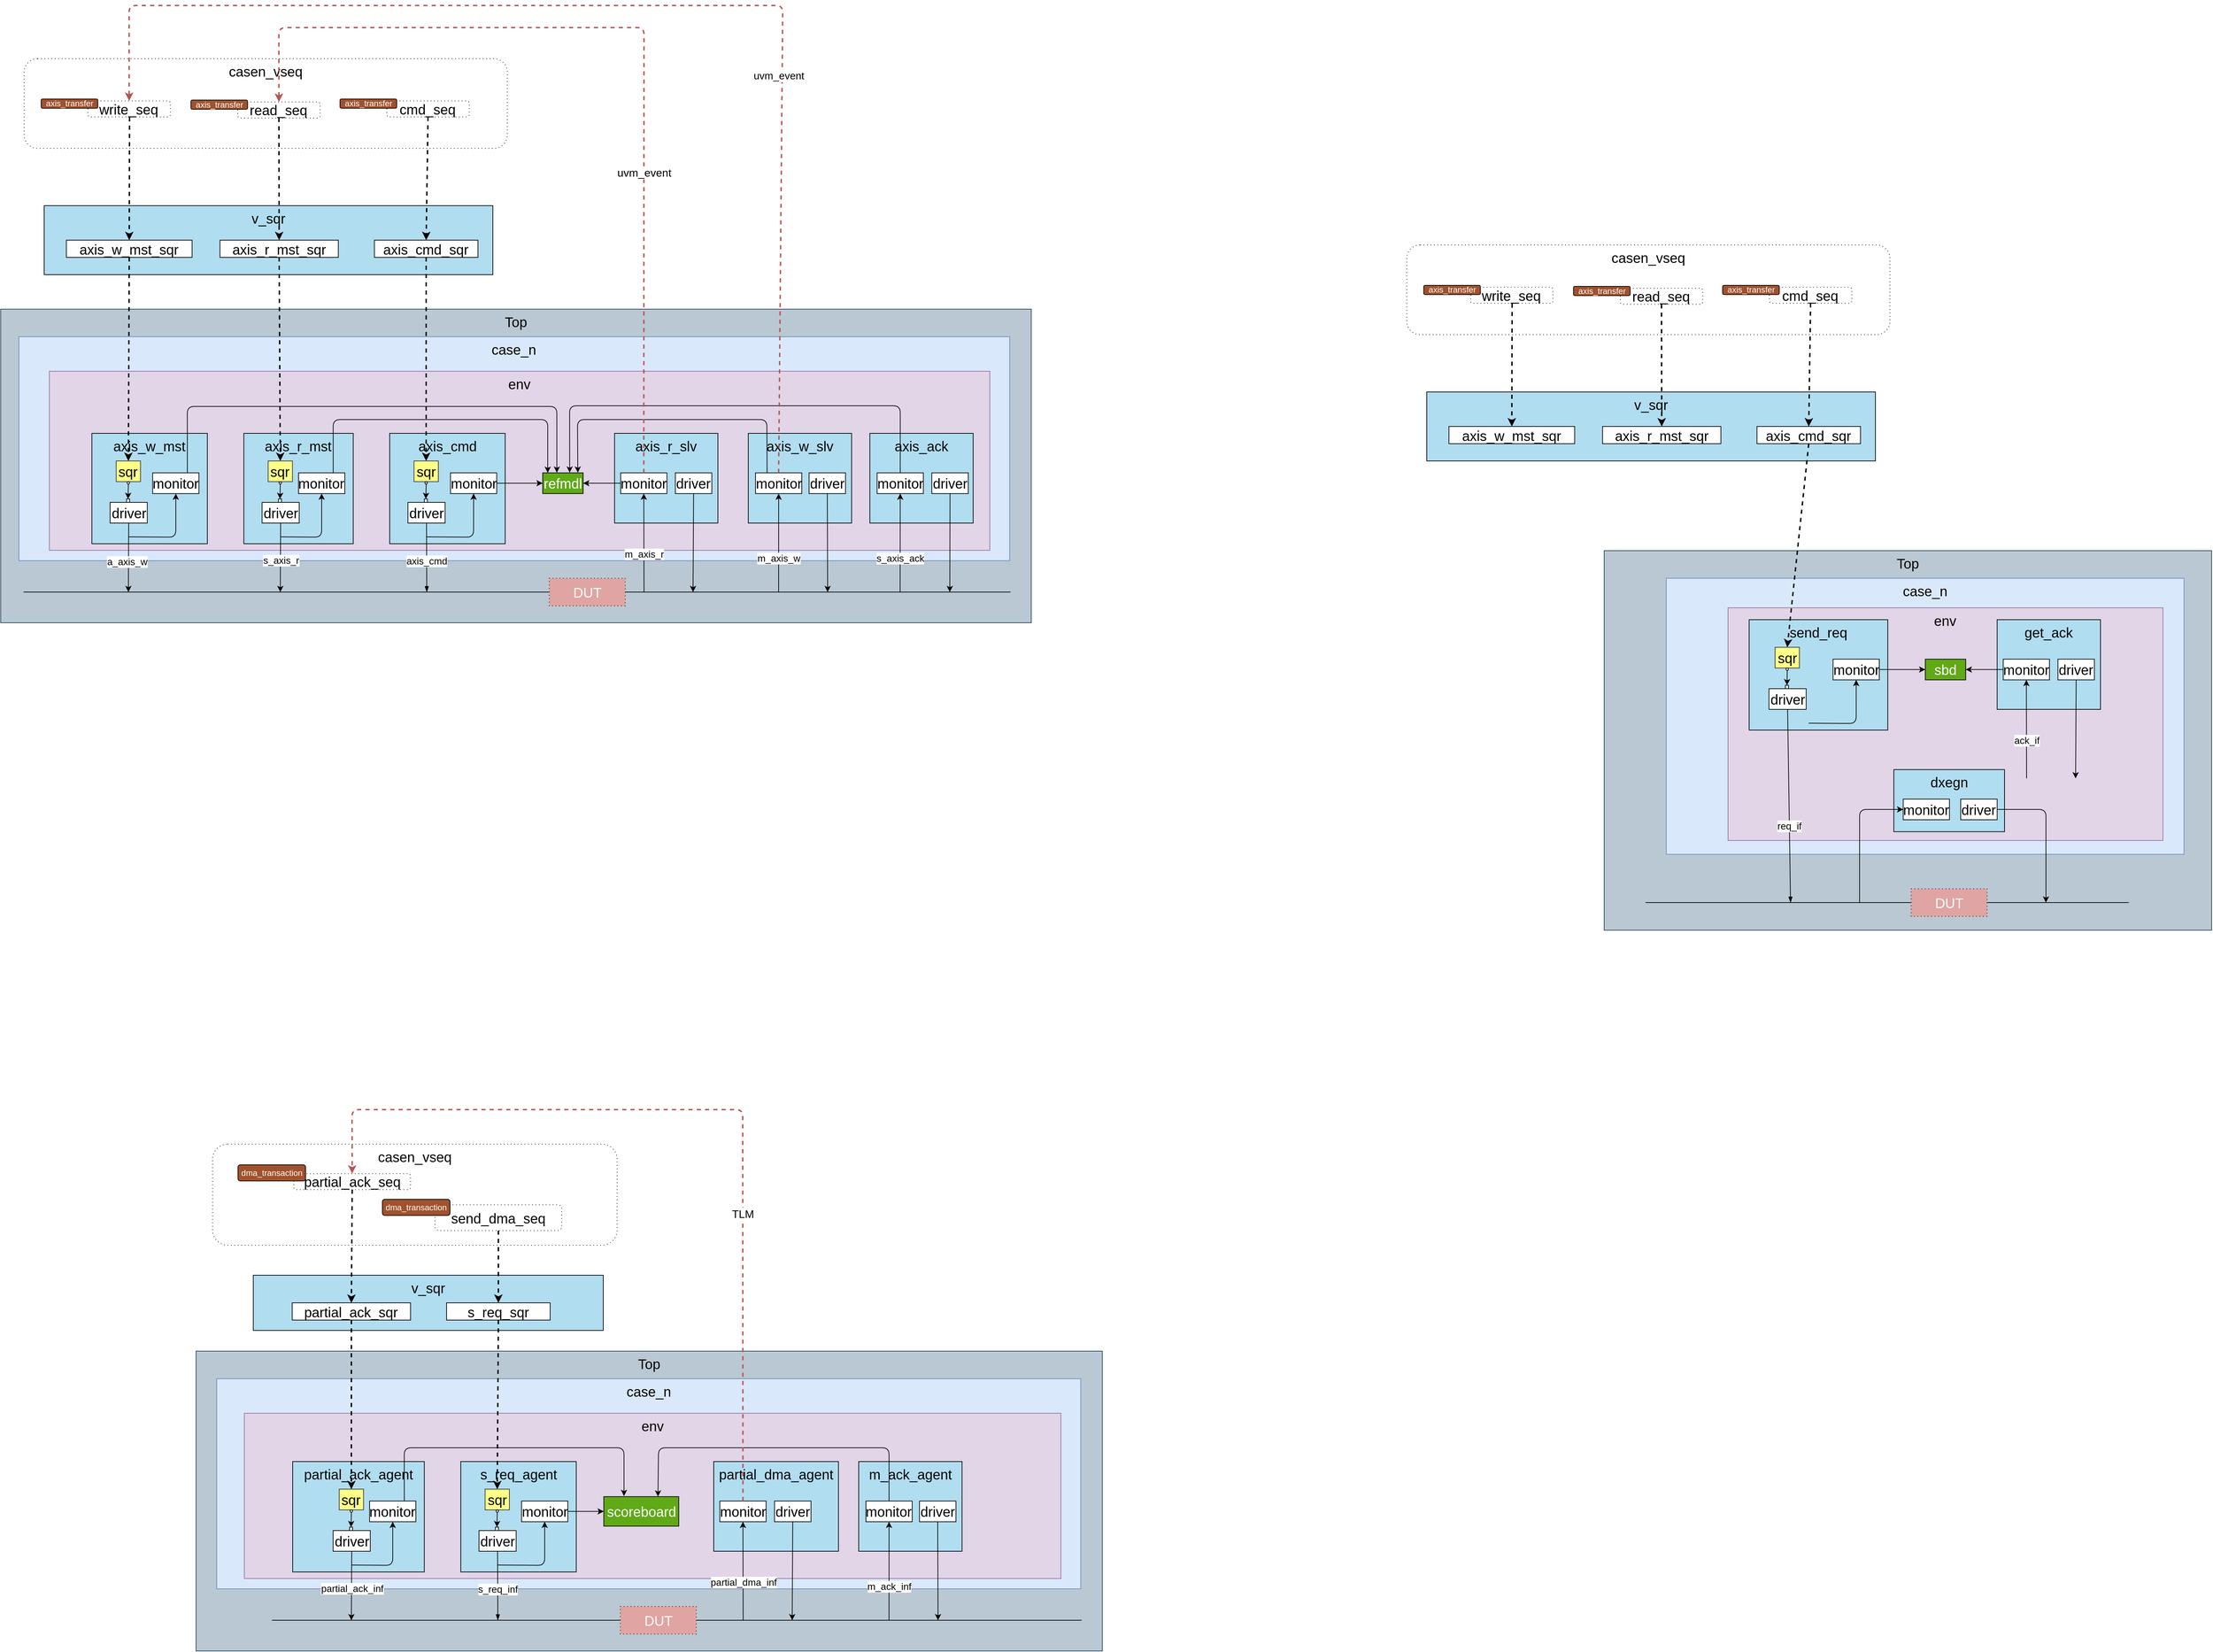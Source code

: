 <mxfile version="24.6.3" type="github">
  <diagram name="第 1 页" id="xFIM4VSlBU6MoDrpDSpR">
    <mxGraphModel dx="4953" dy="1137" grid="1" gridSize="10" guides="1" tooltips="1" connect="1" arrows="1" fold="1" page="1" pageScale="1" pageWidth="850" pageHeight="1100" math="0" shadow="0">
      <root>
        <mxCell id="0" />
        <mxCell id="1" parent="0" />
        <mxCell id="nrmPXeRd82tsvhJIg-Bl-1" value="" style="group;" parent="1" vertex="1" connectable="0">
          <mxGeometry x="-2000" y="470" width="1400" height="534.5" as="geometry" />
        </mxCell>
        <mxCell id="nrmPXeRd82tsvhJIg-Bl-2" value="&lt;font style=&quot;font-size: 20px&quot;&gt;Top&lt;/font&gt;" style="rounded=0;whiteSpace=wrap;html=1;strokeColor=#23445d;fillColor=#bac8d3;shadow=0;glass=0;sketch=0;verticalAlign=top;" parent="nrmPXeRd82tsvhJIg-Bl-1" vertex="1">
          <mxGeometry x="-272.96" y="80" width="1492.96" height="454.5" as="geometry" />
        </mxCell>
        <mxCell id="nrmPXeRd82tsvhJIg-Bl-3" value="&lt;font style=&quot;font-size: 20px&quot;&gt;case_n&lt;/font&gt;" style="rounded=0;whiteSpace=wrap;html=1;strokeColor=#6c8ebf;fillColor=#dae8fc;shadow=0;glass=0;sketch=0;verticalAlign=top;" parent="nrmPXeRd82tsvhJIg-Bl-1" vertex="1">
          <mxGeometry x="-246.54" y="120" width="1435.22" height="324.5" as="geometry" />
        </mxCell>
        <mxCell id="nrmPXeRd82tsvhJIg-Bl-4" value="&lt;font style=&quot;font-size: 20px&quot;&gt;env&lt;/font&gt;" style="rounded=0;whiteSpace=wrap;html=1;strokeColor=#9673a6;fillColor=#e1d5e7;shadow=0;glass=0;sketch=0;verticalAlign=top;" parent="nrmPXeRd82tsvhJIg-Bl-1" vertex="1">
          <mxGeometry x="-202.52" y="170" width="1362.52" height="259.5" as="geometry" />
        </mxCell>
        <mxCell id="nrmPXeRd82tsvhJIg-Bl-5" value="&lt;font style=&quot;font-size: 20px&quot;&gt;axis_w_slv&lt;/font&gt;" style="rounded=0;whiteSpace=wrap;html=1;fillColor=#b1ddf0;align=center;verticalAlign=top;horizontal=1;labelPosition=center;verticalLabelPosition=middle;" parent="nrmPXeRd82tsvhJIg-Bl-1" vertex="1">
          <mxGeometry x="810.063" y="260" width="149.686" height="130" as="geometry" />
        </mxCell>
        <mxCell id="nrmPXeRd82tsvhJIg-Bl-6" value="&lt;font style=&quot;font-size: 20px&quot;&gt;axis_r_slv&lt;/font&gt;" style="rounded=0;whiteSpace=wrap;html=1;fillColor=#b1ddf0;align=center;verticalAlign=top;horizontal=1;labelPosition=center;verticalLabelPosition=middle;" parent="nrmPXeRd82tsvhJIg-Bl-1" vertex="1">
          <mxGeometry x="616.352" y="260" width="149.686" height="130" as="geometry" />
        </mxCell>
        <mxCell id="nrmPXeRd82tsvhJIg-Bl-7" value="&lt;font style=&quot;font-size: 20px&quot;&gt;axis_cmd&lt;/font&gt;" style="rounded=0;whiteSpace=wrap;html=1;align=center;verticalAlign=top;horizontal=1;labelPosition=center;verticalLabelPosition=middle;fillColor=#b1ddf0;" parent="nrmPXeRd82tsvhJIg-Bl-1" vertex="1">
          <mxGeometry x="290.566" y="260" width="167.296" height="160" as="geometry" />
        </mxCell>
        <mxCell id="nrmPXeRd82tsvhJIg-Bl-8" value="&lt;font style=&quot;font-size: 20px&quot;&gt;DUT&lt;/font&gt;" style="rounded=0;whiteSpace=wrap;html=1;shadow=0;glass=0;sketch=0;verticalAlign=middle;align=center;dashed=1;fontColor=#ffffff;fillColor=#e0a4a2;dashPattern=1 4;" parent="nrmPXeRd82tsvhJIg-Bl-1" vertex="1">
          <mxGeometry x="521.698" y="470" width="110.063" height="40" as="geometry" />
        </mxCell>
        <mxCell id="nrmPXeRd82tsvhJIg-Bl-9" value="" style="endArrow=none;html=1;exitX=1;exitY=0.5;exitDx=0;exitDy=0;" parent="nrmPXeRd82tsvhJIg-Bl-1" source="nrmPXeRd82tsvhJIg-Bl-8" edge="1">
          <mxGeometry width="50" height="50" relative="1" as="geometry">
            <mxPoint x="642.767" y="489.76" as="sourcePoint" />
            <mxPoint x="1190" y="490" as="targetPoint" />
          </mxGeometry>
        </mxCell>
        <mxCell id="nrmPXeRd82tsvhJIg-Bl-10" value="" style="endArrow=blockThin;html=1;exitX=0.5;exitY=1;exitDx=0;exitDy=0;endFill=1;" parent="nrmPXeRd82tsvhJIg-Bl-1" source="nrmPXeRd82tsvhJIg-Bl-29" edge="1">
          <mxGeometry width="50" height="50" relative="1" as="geometry">
            <mxPoint x="369.811" y="440" as="sourcePoint" />
            <mxPoint x="344.277" y="490" as="targetPoint" />
          </mxGeometry>
        </mxCell>
        <mxCell id="nrmPXeRd82tsvhJIg-Bl-11" value="&lt;font style=&quot;font-size: 14px&quot;&gt;axis_cmd&lt;/font&gt;" style="edgeLabel;html=1;align=center;verticalAlign=middle;resizable=0;points=[];fontSize=12;" parent="nrmPXeRd82tsvhJIg-Bl-10" vertex="1" connectable="0">
          <mxGeometry x="0.276" relative="1" as="geometry">
            <mxPoint x="-0.28" y="-9.39" as="offset" />
          </mxGeometry>
        </mxCell>
        <mxCell id="nrmPXeRd82tsvhJIg-Bl-12" value="" style="endArrow=classic;html=1;entryX=0.5;entryY=1;entryDx=0;entryDy=0;edgeStyle=orthogonalEdgeStyle;" parent="nrmPXeRd82tsvhJIg-Bl-1" target="nrmPXeRd82tsvhJIg-Bl-47" edge="1">
          <mxGeometry width="50" height="50" relative="1" as="geometry">
            <mxPoint x="343.396" y="410" as="sourcePoint" />
            <mxPoint x="431.447" y="370" as="targetPoint" />
          </mxGeometry>
        </mxCell>
        <mxCell id="nrmPXeRd82tsvhJIg-Bl-13" value="" style="endArrow=classic;html=1;exitX=1;exitY=0.5;exitDx=0;exitDy=0;entryX=0;entryY=0.5;entryDx=0;entryDy=0;" parent="nrmPXeRd82tsvhJIg-Bl-1" source="nrmPXeRd82tsvhJIg-Bl-47" target="nrmPXeRd82tsvhJIg-Bl-54" edge="1">
          <mxGeometry width="50" height="50" relative="1" as="geometry">
            <mxPoint x="449.057" y="332.25" as="sourcePoint" />
            <mxPoint x="501.887" y="332.25" as="targetPoint" />
          </mxGeometry>
        </mxCell>
        <mxCell id="nrmPXeRd82tsvhJIg-Bl-14" value="" style="group" parent="nrmPXeRd82tsvhJIg-Bl-1" vertex="1" connectable="0">
          <mxGeometry x="-239" y="-283" width="700" height="130" as="geometry" />
        </mxCell>
        <mxCell id="nrmPXeRd82tsvhJIg-Bl-15" value="casen_vseq" style="rounded=1;whiteSpace=wrap;html=1;shadow=0;glass=0;sketch=0;strokeColor=#000000;fontSize=20;align=center;verticalAlign=top;dashed=1;dashPattern=1 4;strokeWidth=1;perimeterSpacing=0;" parent="nrmPXeRd82tsvhJIg-Bl-14" vertex="1">
          <mxGeometry width="700" height="130" as="geometry" />
        </mxCell>
        <mxCell id="nrmPXeRd82tsvhJIg-Bl-16" value="" style="group" parent="nrmPXeRd82tsvhJIg-Bl-14" vertex="1" connectable="0">
          <mxGeometry x="232.999" y="60" width="195.776" height="26" as="geometry" />
        </mxCell>
        <mxCell id="nrmPXeRd82tsvhJIg-Bl-17" value="read_seq" style="rounded=1;whiteSpace=wrap;html=1;shadow=0;glass=0;sketch=0;strokeColor=#000000;fontSize=20;align=center;fillColor=#FFFFFF;dashed=1;dashPattern=1 4;strokeWidth=1;perimeterSpacing=0;" parent="nrmPXeRd82tsvhJIg-Bl-16" vertex="1">
          <mxGeometry x="76.4" y="2.699" width="119.375" height="23.301" as="geometry" />
        </mxCell>
        <mxCell id="nrmPXeRd82tsvhJIg-Bl-18" value="&lt;font style=&quot;font-size: 12px&quot;&gt;axis_transfer&lt;/font&gt;" style="rounded=1;whiteSpace=wrap;html=1;shadow=0;glass=0;sketch=0;strokeWidth=1;fillColor=#a0522d;fontSize=12;align=center;fontColor=#ffffff;" parent="nrmPXeRd82tsvhJIg-Bl-16" vertex="1">
          <mxGeometry x="8.595" width="82.13" height="13.399" as="geometry" />
        </mxCell>
        <mxCell id="nrmPXeRd82tsvhJIg-Bl-19" value="" style="group" parent="nrmPXeRd82tsvhJIg-Bl-14" vertex="1" connectable="0">
          <mxGeometry x="448.997" y="58.5" width="195.776" height="26" as="geometry" />
        </mxCell>
        <mxCell id="nrmPXeRd82tsvhJIg-Bl-20" value="cmd_seq" style="rounded=1;whiteSpace=wrap;html=1;shadow=0;glass=0;sketch=0;strokeColor=#000000;fontSize=20;align=center;fillColor=#FFFFFF;dashed=1;dashPattern=1 4;strokeWidth=1;perimeterSpacing=0;" parent="nrmPXeRd82tsvhJIg-Bl-19" vertex="1">
          <mxGeometry x="76.4" y="2.699" width="119.375" height="23.301" as="geometry" />
        </mxCell>
        <mxCell id="nrmPXeRd82tsvhJIg-Bl-21" value="&lt;font style=&quot;font-size: 12px&quot;&gt;axis_transfer&lt;/font&gt;" style="rounded=1;whiteSpace=wrap;html=1;shadow=0;glass=0;sketch=0;strokeWidth=1;fillColor=#a0522d;fontSize=12;align=center;fontColor=#ffffff;" parent="nrmPXeRd82tsvhJIg-Bl-19" vertex="1">
          <mxGeometry x="8.595" width="82.13" height="13.399" as="geometry" />
        </mxCell>
        <mxCell id="nrmPXeRd82tsvhJIg-Bl-22" value="" style="group" parent="nrmPXeRd82tsvhJIg-Bl-14" vertex="1" connectable="0">
          <mxGeometry x="16.001" y="58.5" width="195.776" height="26" as="geometry" />
        </mxCell>
        <mxCell id="nrmPXeRd82tsvhJIg-Bl-23" value="write_seq" style="rounded=1;whiteSpace=wrap;html=1;shadow=0;glass=0;sketch=0;strokeColor=#000000;fontSize=20;align=center;fillColor=#FFFFFF;dashed=1;dashPattern=1 4;strokeWidth=1;perimeterSpacing=0;" parent="nrmPXeRd82tsvhJIg-Bl-22" vertex="1">
          <mxGeometry x="76.4" y="2.699" width="119.375" height="23.301" as="geometry" />
        </mxCell>
        <mxCell id="nrmPXeRd82tsvhJIg-Bl-24" value="&lt;font style=&quot;font-size: 12px&quot;&gt;axis_transfer&lt;/font&gt;" style="rounded=1;whiteSpace=wrap;html=1;shadow=0;glass=0;sketch=0;strokeWidth=1;fillColor=#a0522d;fontSize=12;align=center;fontColor=#ffffff;" parent="nrmPXeRd82tsvhJIg-Bl-22" vertex="1">
          <mxGeometry x="8.595" width="82.13" height="13.399" as="geometry" />
        </mxCell>
        <mxCell id="nrmPXeRd82tsvhJIg-Bl-25" value="" style="endArrow=classic;html=1;exitX=0.5;exitY=1;exitDx=0;exitDy=0;entryX=0.5;entryY=0;entryDx=0;entryDy=0;" parent="nrmPXeRd82tsvhJIg-Bl-1" source="nrmPXeRd82tsvhJIg-Bl-78" target="nrmPXeRd82tsvhJIg-Bl-27" edge="1">
          <mxGeometry width="50" height="50" relative="1" as="geometry">
            <mxPoint x="387.421" y="340" as="sourcePoint" />
            <mxPoint x="431.447" y="290" as="targetPoint" />
          </mxGeometry>
        </mxCell>
        <mxCell id="nrmPXeRd82tsvhJIg-Bl-26" value="" style="group" parent="nrmPXeRd82tsvhJIg-Bl-1" vertex="1" connectable="0">
          <mxGeometry x="308.176" y="355" width="70.44" height="35" as="geometry" />
        </mxCell>
        <mxCell id="nrmPXeRd82tsvhJIg-Bl-27" value="" style="rounded=0;whiteSpace=wrap;html=1;shadow=0;glass=0;sketch=0;strokeColor=#000000;align=center;" parent="nrmPXeRd82tsvhJIg-Bl-26" vertex="1">
          <mxGeometry x="32.579" width="4.403" height="5" as="geometry" />
        </mxCell>
        <mxCell id="nrmPXeRd82tsvhJIg-Bl-28" value="" style="group" parent="nrmPXeRd82tsvhJIg-Bl-26" vertex="1" connectable="0">
          <mxGeometry y="5" width="70.44" height="30" as="geometry" />
        </mxCell>
        <mxCell id="nrmPXeRd82tsvhJIg-Bl-29" value="driver" style="rounded=0;whiteSpace=wrap;html=1;strokeColor=#000000;fillColor=#FFFFFF;fontSize=20;" parent="nrmPXeRd82tsvhJIg-Bl-28" vertex="1">
          <mxGeometry x="8.805" width="53.808" height="30" as="geometry" />
        </mxCell>
        <mxCell id="nrmPXeRd82tsvhJIg-Bl-30" value="&lt;font style=&quot;font-size: 20px&quot;&gt;axis_r_mst&lt;/font&gt;" style="rounded=0;whiteSpace=wrap;html=1;align=center;verticalAlign=top;horizontal=1;labelPosition=center;verticalLabelPosition=middle;fillColor=#b1ddf0;" parent="nrmPXeRd82tsvhJIg-Bl-1" vertex="1">
          <mxGeometry x="79.245" y="260" width="158.491" height="160" as="geometry" />
        </mxCell>
        <mxCell id="nrmPXeRd82tsvhJIg-Bl-31" value="" style="endArrow=classic;html=1;entryX=0.5;entryY=1;entryDx=0;entryDy=0;edgeStyle=orthogonalEdgeStyle;" parent="nrmPXeRd82tsvhJIg-Bl-1" target="nrmPXeRd82tsvhJIg-Bl-49" edge="1">
          <mxGeometry width="50" height="50" relative="1" as="geometry">
            <mxPoint x="132.075" y="410" as="sourcePoint" />
            <mxPoint x="1875.472" y="-100" as="targetPoint" />
          </mxGeometry>
        </mxCell>
        <mxCell id="nrmPXeRd82tsvhJIg-Bl-32" value="" style="endArrow=classic;html=1;exitX=0.5;exitY=1;exitDx=0;exitDy=0;entryX=0.5;entryY=0;entryDx=0;entryDy=0;" parent="nrmPXeRd82tsvhJIg-Bl-1" source="nrmPXeRd82tsvhJIg-Bl-72" target="nrmPXeRd82tsvhJIg-Bl-34" edge="1">
          <mxGeometry width="50" height="50" relative="1" as="geometry">
            <mxPoint x="1831.447" y="-130" as="sourcePoint" />
            <mxPoint x="1875.472" y="-180" as="targetPoint" />
          </mxGeometry>
        </mxCell>
        <mxCell id="nrmPXeRd82tsvhJIg-Bl-33" value="" style="group" parent="nrmPXeRd82tsvhJIg-Bl-1" vertex="1" connectable="0">
          <mxGeometry x="96.855" y="355" width="70.44" height="35" as="geometry" />
        </mxCell>
        <mxCell id="nrmPXeRd82tsvhJIg-Bl-34" value="" style="rounded=0;whiteSpace=wrap;html=1;shadow=0;glass=0;sketch=0;strokeColor=#000000;align=center;" parent="nrmPXeRd82tsvhJIg-Bl-33" vertex="1">
          <mxGeometry x="32.579" width="4.403" height="5" as="geometry" />
        </mxCell>
        <mxCell id="nrmPXeRd82tsvhJIg-Bl-35" value="" style="group" parent="nrmPXeRd82tsvhJIg-Bl-33" vertex="1" connectable="0">
          <mxGeometry y="5" width="70.44" height="30" as="geometry" />
        </mxCell>
        <mxCell id="nrmPXeRd82tsvhJIg-Bl-36" value="driver" style="rounded=0;whiteSpace=wrap;html=1;strokeColor=#000000;fillColor=#FFFFFF;fontSize=20;" parent="nrmPXeRd82tsvhJIg-Bl-35" vertex="1">
          <mxGeometry x="8.805" width="53.808" height="30" as="geometry" />
        </mxCell>
        <mxCell id="nrmPXeRd82tsvhJIg-Bl-37" value="&lt;font style=&quot;font-size: 20px&quot;&gt;axis_w_mst&lt;/font&gt;" style="rounded=0;whiteSpace=wrap;html=1;align=center;verticalAlign=top;horizontal=1;labelPosition=center;verticalLabelPosition=middle;fillColor=#b1ddf0;" parent="nrmPXeRd82tsvhJIg-Bl-1" vertex="1">
          <mxGeometry x="-140.881" y="260" width="167.296" height="160" as="geometry" />
        </mxCell>
        <mxCell id="nrmPXeRd82tsvhJIg-Bl-38" value="" style="endArrow=classic;html=1;entryX=0.5;entryY=1;entryDx=0;entryDy=0;edgeStyle=orthogonalEdgeStyle;" parent="nrmPXeRd82tsvhJIg-Bl-1" target="nrmPXeRd82tsvhJIg-Bl-51" edge="1">
          <mxGeometry width="50" height="50" relative="1" as="geometry">
            <mxPoint x="-88.05" y="410" as="sourcePoint" />
            <mxPoint x="3310.692" y="-570" as="targetPoint" />
          </mxGeometry>
        </mxCell>
        <mxCell id="nrmPXeRd82tsvhJIg-Bl-39" value="" style="endArrow=classic;html=1;exitX=0.5;exitY=1;exitDx=0;exitDy=0;entryX=0.5;entryY=0;entryDx=0;entryDy=0;" parent="nrmPXeRd82tsvhJIg-Bl-1" source="nrmPXeRd82tsvhJIg-Bl-75" target="nrmPXeRd82tsvhJIg-Bl-41" edge="1">
          <mxGeometry width="50" height="50" relative="1" as="geometry">
            <mxPoint x="3266.667" y="-600" as="sourcePoint" />
            <mxPoint x="3310.692" y="-650" as="targetPoint" />
          </mxGeometry>
        </mxCell>
        <mxCell id="nrmPXeRd82tsvhJIg-Bl-40" value="" style="group" parent="nrmPXeRd82tsvhJIg-Bl-1" vertex="1" connectable="0">
          <mxGeometry x="-123.27" y="355" width="70.44" height="35" as="geometry" />
        </mxCell>
        <mxCell id="nrmPXeRd82tsvhJIg-Bl-41" value="" style="rounded=0;whiteSpace=wrap;html=1;shadow=0;glass=0;sketch=0;strokeColor=#000000;align=center;" parent="nrmPXeRd82tsvhJIg-Bl-40" vertex="1">
          <mxGeometry x="32.579" width="4.403" height="5" as="geometry" />
        </mxCell>
        <mxCell id="nrmPXeRd82tsvhJIg-Bl-42" value="" style="group" parent="nrmPXeRd82tsvhJIg-Bl-40" vertex="1" connectable="0">
          <mxGeometry y="5" width="70.44" height="30" as="geometry" />
        </mxCell>
        <mxCell id="nrmPXeRd82tsvhJIg-Bl-43" value="driver" style="rounded=0;whiteSpace=wrap;html=1;strokeColor=#000000;fillColor=#FFFFFF;fontSize=20;" parent="nrmPXeRd82tsvhJIg-Bl-42" vertex="1">
          <mxGeometry x="8.805" width="53.808" height="30" as="geometry" />
        </mxCell>
        <mxCell id="nrmPXeRd82tsvhJIg-Bl-44" value="" style="endArrow=classic;html=1;exitX=0.5;exitY=1;exitDx=0;exitDy=0;" parent="nrmPXeRd82tsvhJIg-Bl-1" source="nrmPXeRd82tsvhJIg-Bl-36" edge="1">
          <mxGeometry width="50" height="50" relative="1" as="geometry">
            <mxPoint x="132.075" y="410" as="sourcePoint" />
            <mxPoint x="132.075" y="490" as="targetPoint" />
          </mxGeometry>
        </mxCell>
        <mxCell id="nrmPXeRd82tsvhJIg-Bl-45" value="&lt;font style=&quot;font-size: 14px&quot;&gt;s_axis_r&lt;/font&gt;" style="edgeLabel;html=1;align=center;verticalAlign=middle;resizable=0;points=[];" parent="nrmPXeRd82tsvhJIg-Bl-44" vertex="1" connectable="0">
          <mxGeometry x="0.075" relative="1" as="geometry">
            <mxPoint as="offset" />
          </mxGeometry>
        </mxCell>
        <mxCell id="nrmPXeRd82tsvhJIg-Bl-46" value="" style="group" parent="nrmPXeRd82tsvhJIg-Bl-1" vertex="1" connectable="0">
          <mxGeometry x="378.616" y="317.25" width="70.44" height="30" as="geometry" />
        </mxCell>
        <mxCell id="nrmPXeRd82tsvhJIg-Bl-47" value="monitor" style="rounded=0;whiteSpace=wrap;html=1;strokeColor=#000000;fillColor=#FFFFFF;fontSize=20;" parent="nrmPXeRd82tsvhJIg-Bl-46" vertex="1">
          <mxGeometry width="67.015" height="30" as="geometry" />
        </mxCell>
        <mxCell id="nrmPXeRd82tsvhJIg-Bl-48" value="" style="group" parent="nrmPXeRd82tsvhJIg-Bl-1" vertex="1" connectable="0">
          <mxGeometry x="158.491" y="317.25" width="70.44" height="30" as="geometry" />
        </mxCell>
        <mxCell id="nrmPXeRd82tsvhJIg-Bl-49" value="monitor" style="rounded=0;whiteSpace=wrap;html=1;strokeColor=#000000;fillColor=#FFFFFF;fontSize=20;" parent="nrmPXeRd82tsvhJIg-Bl-48" vertex="1">
          <mxGeometry width="67.015" height="30" as="geometry" />
        </mxCell>
        <mxCell id="nrmPXeRd82tsvhJIg-Bl-50" value="" style="group" parent="nrmPXeRd82tsvhJIg-Bl-1" vertex="1" connectable="0">
          <mxGeometry x="-52.83" y="317.25" width="70.44" height="30" as="geometry" />
        </mxCell>
        <mxCell id="nrmPXeRd82tsvhJIg-Bl-51" value="monitor" style="rounded=0;whiteSpace=wrap;html=1;strokeColor=#000000;fillColor=#FFFFFF;fontSize=20;" parent="nrmPXeRd82tsvhJIg-Bl-50" vertex="1">
          <mxGeometry width="67.015" height="30" as="geometry" />
        </mxCell>
        <mxCell id="nrmPXeRd82tsvhJIg-Bl-52" value="" style="group" parent="nrmPXeRd82tsvhJIg-Bl-1" vertex="1" connectable="0">
          <mxGeometry x="509.151" y="317.25" width="64.717" height="30" as="geometry" />
        </mxCell>
        <mxCell id="nrmPXeRd82tsvhJIg-Bl-53" value="" style="group" parent="nrmPXeRd82tsvhJIg-Bl-52" vertex="1" connectable="0">
          <mxGeometry width="61.635" height="30" as="geometry" />
        </mxCell>
        <mxCell id="nrmPXeRd82tsvhJIg-Bl-54" value="refmdl" style="rounded=0;whiteSpace=wrap;html=1;shadow=0;glass=0;sketch=0;fillColor=#60a917;fontSize=20;fontColor=#ffffff;" parent="nrmPXeRd82tsvhJIg-Bl-53" vertex="1">
          <mxGeometry x="3.082" width="58.553" height="30" as="geometry" />
        </mxCell>
        <mxCell id="nrmPXeRd82tsvhJIg-Bl-55" value="" style="endArrow=classic;html=1;exitX=0.75;exitY=0;exitDx=0;exitDy=0;entryX=0.124;entryY=0;entryDx=0;entryDy=0;entryPerimeter=0;" parent="nrmPXeRd82tsvhJIg-Bl-1" source="nrmPXeRd82tsvhJIg-Bl-49" target="nrmPXeRd82tsvhJIg-Bl-54" edge="1">
          <mxGeometry width="50" height="50" relative="1" as="geometry">
            <mxPoint x="-1535.501" y="802.25" as="sourcePoint" />
            <mxPoint x="-1219.497" y="787.25" as="targetPoint" />
            <Array as="points">
              <mxPoint x="208.679" y="240" />
              <mxPoint x="272.956" y="240" />
              <mxPoint x="519.497" y="240" />
            </Array>
          </mxGeometry>
        </mxCell>
        <mxCell id="nrmPXeRd82tsvhJIg-Bl-56" value="" style="endArrow=classic;html=1;exitX=0.75;exitY=0;exitDx=0;exitDy=0;entryX=0.35;entryY=-0.008;entryDx=0;entryDy=0;entryPerimeter=0;" parent="nrmPXeRd82tsvhJIg-Bl-1" source="nrmPXeRd82tsvhJIg-Bl-51" target="nrmPXeRd82tsvhJIg-Bl-54" edge="1">
          <mxGeometry width="50" height="50" relative="1" as="geometry">
            <mxPoint x="123.27" y="250" as="sourcePoint" />
            <mxPoint x="167.296" y="200" as="targetPoint" />
            <Array as="points">
              <mxPoint x="-2.642" y="221" />
              <mxPoint x="44.025" y="221" />
              <mxPoint x="532.704" y="221" />
            </Array>
          </mxGeometry>
        </mxCell>
        <mxCell id="nrmPXeRd82tsvhJIg-Bl-57" value="" style="endArrow=classic;html=1;entryX=1;entryY=0.5;entryDx=0;entryDy=0;exitX=0;exitY=0.5;exitDx=0;exitDy=0;" parent="nrmPXeRd82tsvhJIg-Bl-1" source="nrmPXeRd82tsvhJIg-Bl-60" target="nrmPXeRd82tsvhJIg-Bl-54" edge="1">
          <mxGeometry width="50" height="50" relative="1" as="geometry">
            <mxPoint x="607.547" y="280" as="sourcePoint" />
            <mxPoint x="651.572" y="230" as="targetPoint" />
          </mxGeometry>
        </mxCell>
        <mxCell id="nrmPXeRd82tsvhJIg-Bl-58" value="driver" style="rounded=0;whiteSpace=wrap;html=1;shadow=0;glass=0;sketch=0;strokeColor=#000000;fontSize=20;" parent="nrmPXeRd82tsvhJIg-Bl-1" vertex="1">
          <mxGeometry x="704.403" y="317.25" width="52.83" height="30" as="geometry" />
        </mxCell>
        <mxCell id="nrmPXeRd82tsvhJIg-Bl-59" value="" style="group" parent="nrmPXeRd82tsvhJIg-Bl-1" vertex="1" connectable="0">
          <mxGeometry x="621.732" y="317.25" width="70.44" height="30" as="geometry" />
        </mxCell>
        <mxCell id="nrmPXeRd82tsvhJIg-Bl-60" value="monitor" style="rounded=0;whiteSpace=wrap;html=1;strokeColor=#000000;fillColor=#FFFFFF;fontSize=20;" parent="nrmPXeRd82tsvhJIg-Bl-59" vertex="1">
          <mxGeometry x="3.425" width="67.015" height="30" as="geometry" />
        </mxCell>
        <mxCell id="nrmPXeRd82tsvhJIg-Bl-61" value="" style="group" parent="nrmPXeRd82tsvhJIg-Bl-1" vertex="1" connectable="0">
          <mxGeometry x="817.107" y="317.25" width="70.44" height="30" as="geometry" />
        </mxCell>
        <mxCell id="nrmPXeRd82tsvhJIg-Bl-62" value="monitor" style="rounded=0;whiteSpace=wrap;html=1;strokeColor=#000000;fillColor=#FFFFFF;fontSize=20;" parent="nrmPXeRd82tsvhJIg-Bl-61" vertex="1">
          <mxGeometry x="3.425" width="67.015" height="30" as="geometry" />
        </mxCell>
        <mxCell id="nrmPXeRd82tsvhJIg-Bl-63" value="driver" style="rounded=0;whiteSpace=wrap;html=1;shadow=0;glass=0;sketch=0;strokeColor=#000000;fontSize=20;" parent="nrmPXeRd82tsvhJIg-Bl-1" vertex="1">
          <mxGeometry x="898.113" y="317.25" width="52.83" height="30" as="geometry" />
        </mxCell>
        <mxCell id="nrmPXeRd82tsvhJIg-Bl-64" value="&lt;font style=&quot;font-size: 20px&quot;&gt;axis_ack&lt;/font&gt;" style="rounded=0;whiteSpace=wrap;html=1;fillColor=#b1ddf0;align=center;verticalAlign=top;horizontal=1;labelPosition=center;verticalLabelPosition=middle;" parent="nrmPXeRd82tsvhJIg-Bl-1" vertex="1">
          <mxGeometry x="986.164" y="260" width="149.686" height="130" as="geometry" />
        </mxCell>
        <mxCell id="nrmPXeRd82tsvhJIg-Bl-65" value="" style="group" parent="nrmPXeRd82tsvhJIg-Bl-1" vertex="1" connectable="0">
          <mxGeometry x="993.252" y="317.25" width="70.44" height="30" as="geometry" />
        </mxCell>
        <mxCell id="nrmPXeRd82tsvhJIg-Bl-66" value="monitor" style="rounded=0;whiteSpace=wrap;html=1;strokeColor=#000000;fillColor=#FFFFFF;fontSize=20;" parent="nrmPXeRd82tsvhJIg-Bl-65" vertex="1">
          <mxGeometry x="3.425" width="67.015" height="30" as="geometry" />
        </mxCell>
        <mxCell id="nrmPXeRd82tsvhJIg-Bl-67" value="driver" style="rounded=0;whiteSpace=wrap;html=1;shadow=0;glass=0;sketch=0;strokeColor=#000000;fontSize=20;" parent="nrmPXeRd82tsvhJIg-Bl-1" vertex="1">
          <mxGeometry x="1075.922" y="317.25" width="52.83" height="30" as="geometry" />
        </mxCell>
        <mxCell id="nrmPXeRd82tsvhJIg-Bl-68" value="" style="endArrow=classic;html=1;exitX=0.25;exitY=0;exitDx=0;exitDy=0;entryX=0.868;entryY=-0.01;entryDx=0;entryDy=0;entryPerimeter=0;" parent="nrmPXeRd82tsvhJIg-Bl-1" source="nrmPXeRd82tsvhJIg-Bl-62" target="nrmPXeRd82tsvhJIg-Bl-54" edge="1">
          <mxGeometry width="50" height="50" relative="1" as="geometry">
            <mxPoint x="563.522" y="190" as="sourcePoint" />
            <mxPoint x="607.547" y="140" as="targetPoint" />
            <Array as="points">
              <mxPoint x="837" y="240" />
              <mxPoint x="562.642" y="240" />
            </Array>
          </mxGeometry>
        </mxCell>
        <mxCell id="nrmPXeRd82tsvhJIg-Bl-69" value="" style="endArrow=classic;html=1;exitX=0.5;exitY=0;exitDx=0;exitDy=0;entryX=0.667;entryY=-0.012;entryDx=0;entryDy=0;entryPerimeter=0;" parent="nrmPXeRd82tsvhJIg-Bl-1" source="nrmPXeRd82tsvhJIg-Bl-66" target="nrmPXeRd82tsvhJIg-Bl-54" edge="1">
          <mxGeometry width="50" height="50" relative="1" as="geometry">
            <mxPoint x="845.283" y="190" as="sourcePoint" />
            <mxPoint x="889.308" y="140" as="targetPoint" />
            <Array as="points">
              <mxPoint x="1030.189" y="220" />
              <mxPoint x="551.195" y="220" />
            </Array>
          </mxGeometry>
        </mxCell>
        <mxCell id="nrmPXeRd82tsvhJIg-Bl-70" value="" style="group" parent="nrmPXeRd82tsvhJIg-Bl-1" vertex="1" connectable="0">
          <mxGeometry x="114.465" y="300" width="35.22" height="34" as="geometry" />
        </mxCell>
        <mxCell id="nrmPXeRd82tsvhJIg-Bl-71" value="sqr" style="rounded=0;whiteSpace=wrap;html=1;strokeColor=#36393d;fillColor=#ffff88;fontSize=20;" parent="nrmPXeRd82tsvhJIg-Bl-70" vertex="1">
          <mxGeometry width="35.22" height="30" as="geometry" />
        </mxCell>
        <mxCell id="nrmPXeRd82tsvhJIg-Bl-72" value="" style="ellipse;whiteSpace=wrap;html=1;aspect=fixed;rounded=0;shadow=0;glass=0;sketch=0;strokeColor=#000000;align=center;" parent="nrmPXeRd82tsvhJIg-Bl-70" vertex="1">
          <mxGeometry x="15.849" y="30" width="3.522" height="3.522" as="geometry" />
        </mxCell>
        <mxCell id="nrmPXeRd82tsvhJIg-Bl-73" value="" style="group" parent="nrmPXeRd82tsvhJIg-Bl-1" vertex="1" connectable="0">
          <mxGeometry x="-105.66" y="300" width="35.22" height="34" as="geometry" />
        </mxCell>
        <mxCell id="nrmPXeRd82tsvhJIg-Bl-74" value="sqr" style="rounded=0;whiteSpace=wrap;html=1;strokeColor=#36393d;fillColor=#ffff88;fontSize=20;" parent="nrmPXeRd82tsvhJIg-Bl-73" vertex="1">
          <mxGeometry width="35.22" height="30" as="geometry" />
        </mxCell>
        <mxCell id="nrmPXeRd82tsvhJIg-Bl-75" value="" style="ellipse;whiteSpace=wrap;html=1;aspect=fixed;rounded=0;shadow=0;glass=0;sketch=0;strokeColor=#000000;align=center;" parent="nrmPXeRd82tsvhJIg-Bl-73" vertex="1">
          <mxGeometry x="15.849" y="30" width="3.522" height="3.522" as="geometry" />
        </mxCell>
        <mxCell id="nrmPXeRd82tsvhJIg-Bl-76" value="" style="group" parent="nrmPXeRd82tsvhJIg-Bl-1" vertex="1" connectable="0">
          <mxGeometry x="325.786" y="300" width="35.22" height="34" as="geometry" />
        </mxCell>
        <mxCell id="nrmPXeRd82tsvhJIg-Bl-77" value="sqr" style="rounded=0;whiteSpace=wrap;html=1;strokeColor=#36393d;fillColor=#ffff88;fontSize=20;" parent="nrmPXeRd82tsvhJIg-Bl-76" vertex="1">
          <mxGeometry width="35.22" height="30" as="geometry" />
        </mxCell>
        <mxCell id="nrmPXeRd82tsvhJIg-Bl-78" value="" style="ellipse;whiteSpace=wrap;html=1;aspect=fixed;rounded=0;shadow=0;glass=0;sketch=0;strokeColor=#000000;align=center;" parent="nrmPXeRd82tsvhJIg-Bl-76" vertex="1">
          <mxGeometry x="15.849" y="30" width="3.522" height="3.522" as="geometry" />
        </mxCell>
        <mxCell id="nrmPXeRd82tsvhJIg-Bl-79" value="" style="endArrow=classic;html=1;exitX=0.5;exitY=0;exitDx=0;exitDy=0;entryX=0.5;entryY=0;entryDx=0;entryDy=0;fillColor=#f8cecc;strokeColor=#b85450;strokeWidth=2;dashed=1;" parent="nrmPXeRd82tsvhJIg-Bl-1" source="nrmPXeRd82tsvhJIg-Bl-60" target="nrmPXeRd82tsvhJIg-Bl-17" edge="1">
          <mxGeometry width="50" height="50" relative="1" as="geometry">
            <mxPoint x="879.418" y="-160.0" as="sourcePoint" />
            <mxPoint x="850" y="55.5" as="targetPoint" />
            <Array as="points">
              <mxPoint x="659" y="-328" />
              <mxPoint x="130" y="-328" />
            </Array>
          </mxGeometry>
        </mxCell>
        <mxCell id="nrmPXeRd82tsvhJIg-Bl-80" value="&lt;font style=&quot;font-size: 16px&quot;&gt;uvm_event&lt;/font&gt;" style="edgeLabel;html=1;align=center;verticalAlign=middle;resizable=0;points=[];spacing=8;" parent="nrmPXeRd82tsvhJIg-Bl-79" vertex="1" connectable="0">
          <mxGeometry x="-0.32" relative="1" as="geometry">
            <mxPoint as="offset" />
          </mxGeometry>
        </mxCell>
        <mxCell id="nrmPXeRd82tsvhJIg-Bl-81" value="" style="endArrow=classic;html=1;dashed=1;exitX=0.5;exitY=0;exitDx=0;exitDy=0;entryX=0.5;entryY=0;entryDx=0;entryDy=0;fillColor=#f8cecc;rounded=1;shadow=0;strokeColor=#b85450;strokeWidth=2;" parent="nrmPXeRd82tsvhJIg-Bl-1" source="nrmPXeRd82tsvhJIg-Bl-62" target="nrmPXeRd82tsvhJIg-Bl-23" edge="1">
          <mxGeometry width="50" height="50" relative="1" as="geometry">
            <mxPoint x="859.665" y="307.25" as="sourcePoint" />
            <mxPoint x="330.418" y="-268.801" as="targetPoint" />
            <Array as="points">
              <mxPoint x="860" y="-360" />
              <mxPoint x="-87" y="-360" />
            </Array>
          </mxGeometry>
        </mxCell>
        <mxCell id="nrmPXeRd82tsvhJIg-Bl-82" value="&lt;font style=&quot;font-size: 15px&quot;&gt;uvm_event&lt;/font&gt;" style="edgeLabel;html=1;align=center;verticalAlign=middle;resizable=0;points=[];" parent="nrmPXeRd82tsvhJIg-Bl-81" vertex="1" connectable="0">
          <mxGeometry x="-0.357" y="4" relative="1" as="geometry">
            <mxPoint x="-1.47" y="-9.73" as="offset" />
          </mxGeometry>
        </mxCell>
        <mxCell id="nrmPXeRd82tsvhJIg-Bl-83" value="" style="group" parent="1" vertex="1" connectable="0">
          <mxGeometry x="-2210" y="400" width="650" height="100" as="geometry" />
        </mxCell>
        <mxCell id="nrmPXeRd82tsvhJIg-Bl-84" value="&lt;font style=&quot;font-size: 20px&quot;&gt;v_sqr&lt;/font&gt;" style="rounded=0;whiteSpace=wrap;html=1;align=center;verticalAlign=top;horizontal=1;labelPosition=center;verticalLabelPosition=middle;fillColor=#b1ddf0;" parent="nrmPXeRd82tsvhJIg-Bl-83" vertex="1">
          <mxGeometry width="650" height="100" as="geometry" />
        </mxCell>
        <mxCell id="nrmPXeRd82tsvhJIg-Bl-85" value="axis_w_mst_sqr" style="rounded=0;whiteSpace=wrap;html=1;fontSize=20;" parent="nrmPXeRd82tsvhJIg-Bl-83" vertex="1">
          <mxGeometry x="32.143" y="50" width="182.143" height="25" as="geometry" />
        </mxCell>
        <mxCell id="nrmPXeRd82tsvhJIg-Bl-86" value="axis_r_mst_sqr" style="rounded=0;whiteSpace=wrap;html=1;fontSize=20;" parent="nrmPXeRd82tsvhJIg-Bl-83" vertex="1">
          <mxGeometry x="254.704" y="50" width="171.429" height="25" as="geometry" />
        </mxCell>
        <mxCell id="nrmPXeRd82tsvhJIg-Bl-87" value="axis_cmd_sqr" style="rounded=0;whiteSpace=wrap;html=1;fontSize=20;" parent="nrmPXeRd82tsvhJIg-Bl-83" vertex="1">
          <mxGeometry x="478.391" y="50" width="150" height="25" as="geometry" />
        </mxCell>
        <mxCell id="nrmPXeRd82tsvhJIg-Bl-88" value="" style="endArrow=classic;html=1;entryX=0.5;entryY=0;entryDx=0;entryDy=0;exitX=0.5;exitY=1;exitDx=0;exitDy=0;exitPerimeter=0;dashed=1;strokeWidth=2;" parent="1" source="nrmPXeRd82tsvhJIg-Bl-85" target="nrmPXeRd82tsvhJIg-Bl-74" edge="1">
          <mxGeometry width="50" height="50" relative="1" as="geometry">
            <mxPoint x="-2007" y="421" as="sourcePoint" />
            <mxPoint x="-2310" y="360" as="targetPoint" />
          </mxGeometry>
        </mxCell>
        <mxCell id="nrmPXeRd82tsvhJIg-Bl-89" value="" style="endArrow=classic;html=1;entryX=0.5;entryY=0;entryDx=0;entryDy=0;exitX=0.5;exitY=1;exitDx=0;exitDy=0;dashed=1;strokeWidth=2;" parent="1" source="nrmPXeRd82tsvhJIg-Bl-86" target="nrmPXeRd82tsvhJIg-Bl-71" edge="1">
          <mxGeometry width="50" height="50" relative="1" as="geometry">
            <mxPoint x="-1995" y="390" as="sourcePoint" />
            <mxPoint x="-2078.05" y="780" as="targetPoint" />
          </mxGeometry>
        </mxCell>
        <mxCell id="nrmPXeRd82tsvhJIg-Bl-90" value="" style="endArrow=classic;html=1;entryX=0.5;entryY=0;entryDx=0;entryDy=0;exitX=0.5;exitY=1;exitDx=0;exitDy=0;dashed=1;strokeWidth=2;" parent="1" source="nrmPXeRd82tsvhJIg-Bl-87" target="nrmPXeRd82tsvhJIg-Bl-77" edge="1">
          <mxGeometry width="50" height="50" relative="1" as="geometry">
            <mxPoint x="-1636.95" y="390" as="sourcePoint" />
            <mxPoint x="-1720.0" y="780" as="targetPoint" />
          </mxGeometry>
        </mxCell>
        <mxCell id="nrmPXeRd82tsvhJIg-Bl-91" value="" style="endArrow=classic;html=1;dashed=1;exitX=0.505;exitY=1.021;exitDx=0;exitDy=0;exitPerimeter=0;entryX=0.5;entryY=0;entryDx=0;entryDy=0;strokeWidth=2;" parent="1" source="nrmPXeRd82tsvhJIg-Bl-23" target="nrmPXeRd82tsvhJIg-Bl-85" edge="1">
          <mxGeometry width="50" height="50" relative="1" as="geometry">
            <mxPoint x="-2020" y="290" as="sourcePoint" />
            <mxPoint x="-2051" y="382" as="targetPoint" />
          </mxGeometry>
        </mxCell>
        <mxCell id="nrmPXeRd82tsvhJIg-Bl-92" value="" style="endArrow=classic;html=1;dashed=1;exitX=0.5;exitY=1;exitDx=0;exitDy=0;entryX=0.5;entryY=0;entryDx=0;entryDy=0;strokeWidth=2;" parent="1" source="nrmPXeRd82tsvhJIg-Bl-20" target="nrmPXeRd82tsvhJIg-Bl-87" edge="1">
          <mxGeometry width="50" height="50" relative="1" as="geometry">
            <mxPoint x="-2050.015" y="244.989" as="sourcePoint" />
            <mxPoint x="-2045" y="460" as="targetPoint" />
          </mxGeometry>
        </mxCell>
        <mxCell id="nrmPXeRd82tsvhJIg-Bl-93" value="" style="endArrow=classic;html=1;dashed=1;exitX=0.5;exitY=1;exitDx=0;exitDy=0;entryX=0.5;entryY=0;entryDx=0;entryDy=0;strokeWidth=2;" parent="1" source="nrmPXeRd82tsvhJIg-Bl-17" target="nrmPXeRd82tsvhJIg-Bl-86" edge="1">
          <mxGeometry width="50" height="50" relative="1" as="geometry">
            <mxPoint x="-2040.015" y="254.989" as="sourcePoint" />
            <mxPoint x="-2035" y="470" as="targetPoint" />
          </mxGeometry>
        </mxCell>
        <mxCell id="nrmPXeRd82tsvhJIg-Bl-94" value="" style="endArrow=none;html=1;shadow=0;strokeColor=#000000;strokeWidth=1;entryX=0;entryY=0.5;entryDx=0;entryDy=0;" parent="1" target="nrmPXeRd82tsvhJIg-Bl-8" edge="1">
          <mxGeometry width="50" height="50" relative="1" as="geometry">
            <mxPoint x="-2240" y="960" as="sourcePoint" />
            <mxPoint x="-1490" y="1050" as="targetPoint" />
          </mxGeometry>
        </mxCell>
        <mxCell id="nrmPXeRd82tsvhJIg-Bl-95" value="" style="endArrow=classic;html=1;shadow=0;strokeColor=#000000;strokeWidth=1;exitX=0.5;exitY=1;exitDx=0;exitDy=0;" parent="1" source="nrmPXeRd82tsvhJIg-Bl-43" edge="1">
          <mxGeometry width="50" height="50" relative="1" as="geometry">
            <mxPoint x="-2010" y="1080" as="sourcePoint" />
            <mxPoint x="-2088" y="960" as="targetPoint" />
          </mxGeometry>
        </mxCell>
        <mxCell id="nrmPXeRd82tsvhJIg-Bl-96" value="&lt;font style=&quot;font-size: 14px&quot;&gt;a_axis_w&lt;/font&gt;" style="edgeLabel;html=1;align=center;verticalAlign=middle;resizable=0;points=[];" parent="nrmPXeRd82tsvhJIg-Bl-95" vertex="1" connectable="0">
          <mxGeometry x="0.123" y="-2" relative="1" as="geometry">
            <mxPoint as="offset" />
          </mxGeometry>
        </mxCell>
        <mxCell id="nrmPXeRd82tsvhJIg-Bl-97" value="" style="endArrow=classic;html=1;shadow=0;strokeColor=#000000;strokeWidth=1;entryX=0.5;entryY=1;entryDx=0;entryDy=0;" parent="1" target="nrmPXeRd82tsvhJIg-Bl-60" edge="1">
          <mxGeometry width="50" height="50" relative="1" as="geometry">
            <mxPoint x="-1341" y="960" as="sourcePoint" />
            <mxPoint x="-970" y="1030" as="targetPoint" />
          </mxGeometry>
        </mxCell>
        <mxCell id="nrmPXeRd82tsvhJIg-Bl-98" value="&lt;font style=&quot;font-size: 14px&quot;&gt;m_axis_r&lt;/font&gt;" style="edgeLabel;html=1;align=center;verticalAlign=middle;resizable=0;points=[];" parent="nrmPXeRd82tsvhJIg-Bl-97" vertex="1" connectable="0">
          <mxGeometry x="-0.225" y="-1" relative="1" as="geometry">
            <mxPoint x="-1.21" as="offset" />
          </mxGeometry>
        </mxCell>
        <mxCell id="nrmPXeRd82tsvhJIg-Bl-99" value="" style="endArrow=classic;html=1;shadow=0;strokeColor=#000000;strokeWidth=1;entryX=0.5;entryY=1;entryDx=0;entryDy=0;" parent="1" target="nrmPXeRd82tsvhJIg-Bl-62" edge="1">
          <mxGeometry width="50" height="50" relative="1" as="geometry">
            <mxPoint x="-1146" y="960" as="sourcePoint" />
            <mxPoint x="-1298.805" y="870" as="targetPoint" />
          </mxGeometry>
        </mxCell>
        <mxCell id="nrmPXeRd82tsvhJIg-Bl-100" value="&lt;font style=&quot;font-size: 14px&quot;&gt;m_axis_w&lt;/font&gt;" style="edgeLabel;html=1;align=center;verticalAlign=middle;resizable=0;points=[];" parent="nrmPXeRd82tsvhJIg-Bl-99" vertex="1" connectable="0">
          <mxGeometry x="-0.307" relative="1" as="geometry">
            <mxPoint as="offset" />
          </mxGeometry>
        </mxCell>
        <mxCell id="nrmPXeRd82tsvhJIg-Bl-101" value="" style="endArrow=classic;html=1;shadow=0;strokeColor=#000000;strokeWidth=1;entryX=0.5;entryY=1;entryDx=0;entryDy=0;" parent="1" target="nrmPXeRd82tsvhJIg-Bl-66" edge="1">
          <mxGeometry width="50" height="50" relative="1" as="geometry">
            <mxPoint x="-970.0" y="960" as="sourcePoint" />
            <mxPoint x="-1288.805" y="880" as="targetPoint" />
          </mxGeometry>
        </mxCell>
        <mxCell id="nrmPXeRd82tsvhJIg-Bl-102" value="&lt;font style=&quot;font-size: 14px&quot;&gt;s_axis_ack&lt;/font&gt;" style="edgeLabel;html=1;align=center;verticalAlign=middle;resizable=0;points=[];" parent="nrmPXeRd82tsvhJIg-Bl-101" vertex="1" connectable="0">
          <mxGeometry x="-0.316" y="-2" relative="1" as="geometry">
            <mxPoint x="-1.88" as="offset" />
          </mxGeometry>
        </mxCell>
        <mxCell id="nrmPXeRd82tsvhJIg-Bl-103" value="" style="endArrow=classic;html=1;shadow=0;strokeColor=#000000;strokeWidth=1;exitX=0.5;exitY=1;exitDx=0;exitDy=0;" parent="1" source="nrmPXeRd82tsvhJIg-Bl-63" edge="1">
          <mxGeometry width="50" height="50" relative="1" as="geometry">
            <mxPoint x="-1331" y="970" as="sourcePoint" />
            <mxPoint x="-1075.0" y="960" as="targetPoint" />
          </mxGeometry>
        </mxCell>
        <mxCell id="nrmPXeRd82tsvhJIg-Bl-104" value="" style="endArrow=classic;html=1;shadow=0;strokeColor=#000000;strokeWidth=1;exitX=0.5;exitY=1;exitDx=0;exitDy=0;" parent="1" source="nrmPXeRd82tsvhJIg-Bl-67" edge="1">
          <mxGeometry width="50" height="50" relative="1" as="geometry">
            <mxPoint x="-1321" y="980" as="sourcePoint" />
            <mxPoint x="-898" y="960" as="targetPoint" />
          </mxGeometry>
        </mxCell>
        <mxCell id="nrmPXeRd82tsvhJIg-Bl-105" value="" style="endArrow=classic;html=1;shadow=0;strokeColor=#000000;strokeWidth=1;exitX=0.5;exitY=1;exitDx=0;exitDy=0;" parent="1" source="nrmPXeRd82tsvhJIg-Bl-58" edge="1">
          <mxGeometry width="50" height="50" relative="1" as="geometry">
            <mxPoint x="-1331" y="970" as="sourcePoint" />
            <mxPoint x="-1270" y="960" as="targetPoint" />
          </mxGeometry>
        </mxCell>
        <mxCell id="nrmPXeRd82tsvhJIg-Bl-106" value="&lt;font style=&quot;font-size: 20px&quot;&gt;Top&lt;/font&gt;" style="rounded=0;whiteSpace=wrap;html=1;strokeColor=#23445d;fillColor=#bac8d3;shadow=0;glass=0;sketch=0;verticalAlign=top;" parent="1" vertex="1">
          <mxGeometry x="50" y="900" width="880" height="550" as="geometry" />
        </mxCell>
        <mxCell id="nrmPXeRd82tsvhJIg-Bl-107" value="&lt;font style=&quot;font-size: 20px&quot;&gt;case_n&lt;/font&gt;" style="rounded=0;whiteSpace=wrap;html=1;strokeColor=#6c8ebf;fillColor=#dae8fc;shadow=0;glass=0;sketch=0;verticalAlign=top;" parent="1" vertex="1">
          <mxGeometry x="140" y="940" width="750" height="400" as="geometry" />
        </mxCell>
        <mxCell id="nrmPXeRd82tsvhJIg-Bl-108" value="&lt;font style=&quot;font-size: 20px&quot;&gt;env&lt;/font&gt;" style="rounded=0;whiteSpace=wrap;html=1;strokeColor=#9673a6;fillColor=#e1d5e7;shadow=0;glass=0;sketch=0;verticalAlign=top;" parent="1" vertex="1">
          <mxGeometry x="229.47" y="982.75" width="630" height="337.25" as="geometry" />
        </mxCell>
        <mxCell id="nrmPXeRd82tsvhJIg-Bl-109" value="&lt;font style=&quot;font-size: 20px&quot;&gt;get_ack&lt;/font&gt;" style="rounded=0;whiteSpace=wrap;html=1;fillColor=#b1ddf0;align=center;verticalAlign=top;horizontal=1;labelPosition=center;verticalLabelPosition=middle;" parent="1" vertex="1">
          <mxGeometry x="619.312" y="1000" width="149.686" height="130" as="geometry" />
        </mxCell>
        <mxCell id="nrmPXeRd82tsvhJIg-Bl-110" value="&lt;font style=&quot;font-size: 20px&quot;&gt;send_req&lt;/font&gt;" style="rounded=0;whiteSpace=wrap;html=1;align=center;verticalAlign=top;horizontal=1;labelPosition=center;verticalLabelPosition=middle;fillColor=#b1ddf0;" parent="1" vertex="1">
          <mxGeometry x="260" y="1000" width="200.82" height="160" as="geometry" />
        </mxCell>
        <mxCell id="nrmPXeRd82tsvhJIg-Bl-111" value="&lt;font style=&quot;font-size: 20px&quot;&gt;DUT&lt;/font&gt;" style="rounded=0;whiteSpace=wrap;html=1;shadow=0;glass=0;sketch=0;verticalAlign=middle;align=center;dashed=1;fontColor=#ffffff;fillColor=#e0a4a2;dashPattern=1 4;" parent="1" vertex="1">
          <mxGeometry x="494.658" y="1390" width="110.063" height="40" as="geometry" />
        </mxCell>
        <mxCell id="nrmPXeRd82tsvhJIg-Bl-112" value="" style="endArrow=none;html=1;exitX=1;exitY=0.5;exitDx=0;exitDy=0;" parent="1" source="nrmPXeRd82tsvhJIg-Bl-111" edge="1">
          <mxGeometry width="50" height="50" relative="1" as="geometry">
            <mxPoint x="2615.727" y="939.76" as="sourcePoint" />
            <mxPoint x="810.0" y="1410" as="targetPoint" />
          </mxGeometry>
        </mxCell>
        <mxCell id="nrmPXeRd82tsvhJIg-Bl-113" value="" style="endArrow=blockThin;html=1;exitX=0.5;exitY=1;exitDx=0;exitDy=0;endFill=1;" parent="1" source="nrmPXeRd82tsvhJIg-Bl-160" edge="1">
          <mxGeometry width="50" height="50" relative="1" as="geometry">
            <mxPoint x="2372.771" y="710" as="sourcePoint" />
            <mxPoint x="320.0" y="1410" as="targetPoint" />
          </mxGeometry>
        </mxCell>
        <mxCell id="nrmPXeRd82tsvhJIg-Bl-114" value="&lt;font style=&quot;font-size: 14px&quot;&gt;req_if&lt;br&gt;&lt;/font&gt;" style="edgeLabel;html=1;align=center;verticalAlign=middle;resizable=0;points=[];fontSize=12;" parent="nrmPXeRd82tsvhJIg-Bl-113" vertex="1" connectable="0">
          <mxGeometry x="0.276" relative="1" as="geometry">
            <mxPoint x="-0.28" y="-9.39" as="offset" />
          </mxGeometry>
        </mxCell>
        <mxCell id="nrmPXeRd82tsvhJIg-Bl-115" value="" style="endArrow=classic;html=1;entryX=0.5;entryY=1;entryDx=0;entryDy=0;edgeStyle=orthogonalEdgeStyle;" parent="1" target="nrmPXeRd82tsvhJIg-Bl-129" edge="1">
          <mxGeometry width="50" height="50" relative="1" as="geometry">
            <mxPoint x="346.356" y="1150" as="sourcePoint" />
            <mxPoint x="2434.407" y="640" as="targetPoint" />
          </mxGeometry>
        </mxCell>
        <mxCell id="nrmPXeRd82tsvhJIg-Bl-116" value="" style="endArrow=classic;html=1;exitX=1;exitY=0.5;exitDx=0;exitDy=0;entryX=0;entryY=0.5;entryDx=0;entryDy=0;" parent="1" source="nrmPXeRd82tsvhJIg-Bl-129" target="nrmPXeRd82tsvhJIg-Bl-132" edge="1">
          <mxGeometry width="50" height="50" relative="1" as="geometry">
            <mxPoint x="2452.017" y="602.25" as="sourcePoint" />
            <mxPoint x="2504.847" y="602.25" as="targetPoint" />
          </mxGeometry>
        </mxCell>
        <mxCell id="nrmPXeRd82tsvhJIg-Bl-117" value="" style="group" parent="1" vertex="1" connectable="0">
          <mxGeometry x="-236.04" y="457" width="700" height="130" as="geometry" />
        </mxCell>
        <mxCell id="nrmPXeRd82tsvhJIg-Bl-118" value="casen_vseq" style="rounded=1;whiteSpace=wrap;html=1;shadow=0;glass=0;sketch=0;strokeColor=#000000;fontSize=20;align=center;verticalAlign=top;dashed=1;dashPattern=1 4;strokeWidth=1;perimeterSpacing=0;" parent="nrmPXeRd82tsvhJIg-Bl-117" vertex="1">
          <mxGeometry width="700" height="130" as="geometry" />
        </mxCell>
        <mxCell id="nrmPXeRd82tsvhJIg-Bl-119" value="" style="group" parent="nrmPXeRd82tsvhJIg-Bl-117" vertex="1" connectable="0">
          <mxGeometry x="232.999" y="60" width="195.776" height="26" as="geometry" />
        </mxCell>
        <mxCell id="nrmPXeRd82tsvhJIg-Bl-120" value="read_seq" style="rounded=1;whiteSpace=wrap;html=1;shadow=0;glass=0;sketch=0;strokeColor=#000000;fontSize=20;align=center;fillColor=#FFFFFF;dashed=1;dashPattern=1 4;strokeWidth=1;perimeterSpacing=0;" parent="nrmPXeRd82tsvhJIg-Bl-119" vertex="1">
          <mxGeometry x="76.4" y="2.699" width="119.375" height="23.301" as="geometry" />
        </mxCell>
        <mxCell id="nrmPXeRd82tsvhJIg-Bl-121" value="&lt;font style=&quot;font-size: 12px&quot;&gt;axis_transfer&lt;/font&gt;" style="rounded=1;whiteSpace=wrap;html=1;shadow=0;glass=0;sketch=0;strokeWidth=1;fillColor=#a0522d;fontSize=12;align=center;fontColor=#ffffff;" parent="nrmPXeRd82tsvhJIg-Bl-119" vertex="1">
          <mxGeometry x="8.595" width="82.13" height="13.399" as="geometry" />
        </mxCell>
        <mxCell id="nrmPXeRd82tsvhJIg-Bl-122" value="" style="group" parent="nrmPXeRd82tsvhJIg-Bl-117" vertex="1" connectable="0">
          <mxGeometry x="448.997" y="58.5" width="195.776" height="26" as="geometry" />
        </mxCell>
        <mxCell id="nrmPXeRd82tsvhJIg-Bl-123" value="cmd_seq" style="rounded=1;whiteSpace=wrap;html=1;shadow=0;glass=0;sketch=0;strokeColor=#000000;fontSize=20;align=center;fillColor=#FFFFFF;dashed=1;dashPattern=1 4;strokeWidth=1;perimeterSpacing=0;" parent="nrmPXeRd82tsvhJIg-Bl-122" vertex="1">
          <mxGeometry x="76.4" y="2.699" width="119.375" height="23.301" as="geometry" />
        </mxCell>
        <mxCell id="nrmPXeRd82tsvhJIg-Bl-124" value="&lt;font style=&quot;font-size: 12px&quot;&gt;axis_transfer&lt;/font&gt;" style="rounded=1;whiteSpace=wrap;html=1;shadow=0;glass=0;sketch=0;strokeWidth=1;fillColor=#a0522d;fontSize=12;align=center;fontColor=#ffffff;" parent="nrmPXeRd82tsvhJIg-Bl-122" vertex="1">
          <mxGeometry x="8.595" width="82.13" height="13.399" as="geometry" />
        </mxCell>
        <mxCell id="nrmPXeRd82tsvhJIg-Bl-125" value="" style="group" parent="nrmPXeRd82tsvhJIg-Bl-117" vertex="1" connectable="0">
          <mxGeometry x="16.001" y="58.5" width="195.776" height="26" as="geometry" />
        </mxCell>
        <mxCell id="nrmPXeRd82tsvhJIg-Bl-126" value="write_seq" style="rounded=1;whiteSpace=wrap;html=1;shadow=0;glass=0;sketch=0;strokeColor=#000000;fontSize=20;align=center;fillColor=#FFFFFF;dashed=1;dashPattern=1 4;strokeWidth=1;perimeterSpacing=0;" parent="nrmPXeRd82tsvhJIg-Bl-125" vertex="1">
          <mxGeometry x="76.4" y="2.699" width="119.375" height="23.301" as="geometry" />
        </mxCell>
        <mxCell id="nrmPXeRd82tsvhJIg-Bl-127" value="&lt;font style=&quot;font-size: 12px&quot;&gt;axis_transfer&lt;/font&gt;" style="rounded=1;whiteSpace=wrap;html=1;shadow=0;glass=0;sketch=0;strokeWidth=1;fillColor=#a0522d;fontSize=12;align=center;fontColor=#ffffff;" parent="nrmPXeRd82tsvhJIg-Bl-125" vertex="1">
          <mxGeometry x="8.595" width="82.13" height="13.399" as="geometry" />
        </mxCell>
        <mxCell id="nrmPXeRd82tsvhJIg-Bl-128" value="" style="group" parent="1" vertex="1" connectable="0">
          <mxGeometry x="381.576" y="1057.25" width="70.44" height="30" as="geometry" />
        </mxCell>
        <mxCell id="nrmPXeRd82tsvhJIg-Bl-129" value="monitor" style="rounded=0;whiteSpace=wrap;html=1;strokeColor=#000000;fillColor=#FFFFFF;fontSize=20;" parent="nrmPXeRd82tsvhJIg-Bl-128" vertex="1">
          <mxGeometry width="67.015" height="30" as="geometry" />
        </mxCell>
        <mxCell id="nrmPXeRd82tsvhJIg-Bl-130" value="" style="group" parent="1" vertex="1" connectable="0">
          <mxGeometry x="512.111" y="1057.25" width="64.717" height="30" as="geometry" />
        </mxCell>
        <mxCell id="nrmPXeRd82tsvhJIg-Bl-131" value="" style="group" parent="nrmPXeRd82tsvhJIg-Bl-130" vertex="1" connectable="0">
          <mxGeometry width="61.635" height="30" as="geometry" />
        </mxCell>
        <mxCell id="nrmPXeRd82tsvhJIg-Bl-132" value="sbd" style="rounded=0;whiteSpace=wrap;html=1;shadow=0;glass=0;sketch=0;fillColor=#60a917;fontSize=20;fontColor=#ffffff;" parent="nrmPXeRd82tsvhJIg-Bl-131" vertex="1">
          <mxGeometry x="3.082" width="58.553" height="30" as="geometry" />
        </mxCell>
        <mxCell id="nrmPXeRd82tsvhJIg-Bl-133" value="" style="endArrow=classic;html=1;entryX=1;entryY=0.5;entryDx=0;entryDy=0;exitX=0;exitY=0.5;exitDx=0;exitDy=0;" parent="1" source="nrmPXeRd82tsvhJIg-Bl-136" target="nrmPXeRd82tsvhJIg-Bl-132" edge="1">
          <mxGeometry width="50" height="50" relative="1" as="geometry">
            <mxPoint x="2610.507" y="550" as="sourcePoint" />
            <mxPoint x="2654.532" y="500" as="targetPoint" />
          </mxGeometry>
        </mxCell>
        <mxCell id="nrmPXeRd82tsvhJIg-Bl-134" value="driver" style="rounded=0;whiteSpace=wrap;html=1;shadow=0;glass=0;sketch=0;strokeColor=#000000;fontSize=20;" parent="1" vertex="1">
          <mxGeometry x="707.363" y="1057.25" width="52.83" height="30" as="geometry" />
        </mxCell>
        <mxCell id="nrmPXeRd82tsvhJIg-Bl-135" value="" style="group" parent="1" vertex="1" connectable="0">
          <mxGeometry x="624.692" y="1057.25" width="70.44" height="30" as="geometry" />
        </mxCell>
        <mxCell id="nrmPXeRd82tsvhJIg-Bl-136" value="monitor" style="rounded=0;whiteSpace=wrap;html=1;strokeColor=#000000;fillColor=#FFFFFF;fontSize=20;" parent="nrmPXeRd82tsvhJIg-Bl-135" vertex="1">
          <mxGeometry x="3.425" width="67.015" height="30" as="geometry" />
        </mxCell>
        <mxCell id="nrmPXeRd82tsvhJIg-Bl-137" value="" style="group" parent="1" vertex="1" connectable="0">
          <mxGeometry x="-207.04" y="670" width="650" height="100" as="geometry" />
        </mxCell>
        <mxCell id="nrmPXeRd82tsvhJIg-Bl-138" value="&lt;font style=&quot;font-size: 20px&quot;&gt;v_sqr&lt;/font&gt;" style="rounded=0;whiteSpace=wrap;html=1;align=center;verticalAlign=top;horizontal=1;labelPosition=center;verticalLabelPosition=middle;fillColor=#b1ddf0;" parent="nrmPXeRd82tsvhJIg-Bl-137" vertex="1">
          <mxGeometry width="650" height="100" as="geometry" />
        </mxCell>
        <mxCell id="nrmPXeRd82tsvhJIg-Bl-139" value="axis_w_mst_sqr" style="rounded=0;whiteSpace=wrap;html=1;fontSize=20;" parent="nrmPXeRd82tsvhJIg-Bl-137" vertex="1">
          <mxGeometry x="32.143" y="50" width="182.143" height="25" as="geometry" />
        </mxCell>
        <mxCell id="nrmPXeRd82tsvhJIg-Bl-140" value="axis_r_mst_sqr" style="rounded=0;whiteSpace=wrap;html=1;fontSize=20;" parent="nrmPXeRd82tsvhJIg-Bl-137" vertex="1">
          <mxGeometry x="254.704" y="50" width="171.429" height="25" as="geometry" />
        </mxCell>
        <mxCell id="nrmPXeRd82tsvhJIg-Bl-141" value="axis_cmd_sqr" style="rounded=0;whiteSpace=wrap;html=1;fontSize=20;" parent="nrmPXeRd82tsvhJIg-Bl-137" vertex="1">
          <mxGeometry x="478.391" y="50" width="150" height="25" as="geometry" />
        </mxCell>
        <mxCell id="nrmPXeRd82tsvhJIg-Bl-142" value="" style="endArrow=classic;html=1;entryX=0.5;entryY=0;entryDx=0;entryDy=0;exitX=0.5;exitY=1;exitDx=0;exitDy=0;dashed=1;strokeWidth=2;" parent="1" source="nrmPXeRd82tsvhJIg-Bl-141" target="nrmPXeRd82tsvhJIg-Bl-162" edge="1">
          <mxGeometry width="50" height="50" relative="1" as="geometry">
            <mxPoint x="366.01" y="660" as="sourcePoint" />
            <mxPoint x="282.96" y="1050" as="targetPoint" />
          </mxGeometry>
        </mxCell>
        <mxCell id="nrmPXeRd82tsvhJIg-Bl-143" value="" style="endArrow=classic;html=1;dashed=1;exitX=0.505;exitY=1.021;exitDx=0;exitDy=0;exitPerimeter=0;entryX=0.5;entryY=0;entryDx=0;entryDy=0;strokeWidth=2;" parent="1" source="nrmPXeRd82tsvhJIg-Bl-126" target="nrmPXeRd82tsvhJIg-Bl-139" edge="1">
          <mxGeometry width="50" height="50" relative="1" as="geometry">
            <mxPoint x="-17.04" y="560" as="sourcePoint" />
            <mxPoint x="-48.04" y="652" as="targetPoint" />
          </mxGeometry>
        </mxCell>
        <mxCell id="nrmPXeRd82tsvhJIg-Bl-144" value="" style="endArrow=classic;html=1;dashed=1;exitX=0.5;exitY=1;exitDx=0;exitDy=0;entryX=0.5;entryY=0;entryDx=0;entryDy=0;strokeWidth=2;" parent="1" source="nrmPXeRd82tsvhJIg-Bl-123" target="nrmPXeRd82tsvhJIg-Bl-141" edge="1">
          <mxGeometry width="50" height="50" relative="1" as="geometry">
            <mxPoint x="-47.055" y="514.989" as="sourcePoint" />
            <mxPoint x="-42.04" y="730" as="targetPoint" />
          </mxGeometry>
        </mxCell>
        <mxCell id="nrmPXeRd82tsvhJIg-Bl-145" value="" style="endArrow=classic;html=1;dashed=1;exitX=0.5;exitY=1;exitDx=0;exitDy=0;entryX=0.5;entryY=0;entryDx=0;entryDy=0;strokeWidth=2;" parent="1" source="nrmPXeRd82tsvhJIg-Bl-120" target="nrmPXeRd82tsvhJIg-Bl-140" edge="1">
          <mxGeometry width="50" height="50" relative="1" as="geometry">
            <mxPoint x="-37.055" y="524.989" as="sourcePoint" />
            <mxPoint x="-32.04" y="740" as="targetPoint" />
          </mxGeometry>
        </mxCell>
        <mxCell id="nrmPXeRd82tsvhJIg-Bl-146" value="" style="endArrow=none;html=1;shadow=0;strokeColor=#000000;strokeWidth=1;entryX=0;entryY=0.5;entryDx=0;entryDy=0;" parent="1" target="nrmPXeRd82tsvhJIg-Bl-111" edge="1">
          <mxGeometry width="50" height="50" relative="1" as="geometry">
            <mxPoint x="110.0" y="1410" as="sourcePoint" />
            <mxPoint x="482.96" y="1500" as="targetPoint" />
          </mxGeometry>
        </mxCell>
        <mxCell id="nrmPXeRd82tsvhJIg-Bl-147" value="" style="endArrow=classic;html=1;shadow=0;strokeColor=#000000;strokeWidth=1;entryX=0.5;entryY=1;entryDx=0;entryDy=0;" parent="1" target="nrmPXeRd82tsvhJIg-Bl-136" edge="1">
          <mxGeometry width="50" height="50" relative="1" as="geometry">
            <mxPoint x="661.96" y="1230" as="sourcePoint" />
            <mxPoint x="1032.96" y="1300" as="targetPoint" />
          </mxGeometry>
        </mxCell>
        <mxCell id="nrmPXeRd82tsvhJIg-Bl-148" value="&lt;font style=&quot;font-size: 14px&quot;&gt;ack_if&lt;/font&gt;" style="edgeLabel;html=1;align=center;verticalAlign=middle;resizable=0;points=[];" parent="nrmPXeRd82tsvhJIg-Bl-147" vertex="1" connectable="0">
          <mxGeometry x="-0.225" y="-1" relative="1" as="geometry">
            <mxPoint x="-1.21" as="offset" />
          </mxGeometry>
        </mxCell>
        <mxCell id="nrmPXeRd82tsvhJIg-Bl-149" value="" style="endArrow=classic;html=1;shadow=0;strokeColor=#000000;strokeWidth=1;exitX=0.5;exitY=1;exitDx=0;exitDy=0;" parent="1" source="nrmPXeRd82tsvhJIg-Bl-134" edge="1">
          <mxGeometry width="50" height="50" relative="1" as="geometry">
            <mxPoint x="671.96" y="1240" as="sourcePoint" />
            <mxPoint x="732.96" y="1230" as="targetPoint" />
          </mxGeometry>
        </mxCell>
        <mxCell id="nrmPXeRd82tsvhJIg-Bl-150" value="&lt;font style=&quot;font-size: 20px&quot;&gt;dxegn&lt;/font&gt;" style="rounded=0;whiteSpace=wrap;html=1;fillColor=#b1ddf0;align=center;verticalAlign=top;horizontal=1;labelPosition=center;verticalLabelPosition=middle;" parent="1" vertex="1">
          <mxGeometry x="469.62" y="1217.25" width="160.38" height="90" as="geometry" />
        </mxCell>
        <mxCell id="nrmPXeRd82tsvhJIg-Bl-151" value="driver" style="rounded=0;whiteSpace=wrap;html=1;shadow=0;glass=0;sketch=0;strokeColor=#000000;fontSize=20;" parent="1" vertex="1">
          <mxGeometry x="566.483" y="1260" width="52.83" height="30" as="geometry" />
        </mxCell>
        <mxCell id="nrmPXeRd82tsvhJIg-Bl-152" value="" style="group" parent="1" vertex="1" connectable="0">
          <mxGeometry x="479.782" y="1260" width="70.44" height="30" as="geometry" />
        </mxCell>
        <mxCell id="nrmPXeRd82tsvhJIg-Bl-153" value="monitor" style="rounded=0;whiteSpace=wrap;html=1;strokeColor=#000000;fillColor=#FFFFFF;fontSize=20;" parent="nrmPXeRd82tsvhJIg-Bl-152" vertex="1">
          <mxGeometry x="3.425" width="67.015" height="30" as="geometry" />
        </mxCell>
        <mxCell id="nrmPXeRd82tsvhJIg-Bl-154" value="" style="endArrow=classic;html=1;entryX=0;entryY=0.5;entryDx=0;entryDy=0;" parent="1" target="nrmPXeRd82tsvhJIg-Bl-153" edge="1">
          <mxGeometry width="50" height="50" relative="1" as="geometry">
            <mxPoint x="420.0" y="1410" as="sourcePoint" />
            <mxPoint x="400" y="1310" as="targetPoint" />
            <Array as="points">
              <mxPoint x="420" y="1275" />
            </Array>
          </mxGeometry>
        </mxCell>
        <mxCell id="nrmPXeRd82tsvhJIg-Bl-155" value="" style="endArrow=classic;html=1;exitX=1;exitY=0.5;exitDx=0;exitDy=0;" parent="1" source="nrmPXeRd82tsvhJIg-Bl-151" edge="1">
          <mxGeometry width="50" height="50" relative="1" as="geometry">
            <mxPoint x="700" y="1350" as="sourcePoint" />
            <mxPoint x="690.0" y="1410" as="targetPoint" />
            <Array as="points">
              <mxPoint x="690" y="1275" />
            </Array>
          </mxGeometry>
        </mxCell>
        <mxCell id="nrmPXeRd82tsvhJIg-Bl-156" value="" style="group" parent="1" vertex="1" connectable="0">
          <mxGeometry x="279.996" y="1040" width="70.44" height="90" as="geometry" />
        </mxCell>
        <mxCell id="nrmPXeRd82tsvhJIg-Bl-157" value="" style="group" parent="nrmPXeRd82tsvhJIg-Bl-156" vertex="1" connectable="0">
          <mxGeometry y="55" width="70.44" height="35" as="geometry" />
        </mxCell>
        <mxCell id="nrmPXeRd82tsvhJIg-Bl-158" value="" style="rounded=0;whiteSpace=wrap;html=1;shadow=0;glass=0;sketch=0;strokeColor=#000000;align=center;" parent="nrmPXeRd82tsvhJIg-Bl-157" vertex="1">
          <mxGeometry x="32.579" width="4.403" height="5" as="geometry" />
        </mxCell>
        <mxCell id="nrmPXeRd82tsvhJIg-Bl-159" value="" style="group" parent="nrmPXeRd82tsvhJIg-Bl-157" vertex="1" connectable="0">
          <mxGeometry y="5" width="70.44" height="30" as="geometry" />
        </mxCell>
        <mxCell id="nrmPXeRd82tsvhJIg-Bl-160" value="driver" style="rounded=0;whiteSpace=wrap;html=1;strokeColor=#000000;fillColor=#FFFFFF;fontSize=20;" parent="nrmPXeRd82tsvhJIg-Bl-159" vertex="1">
          <mxGeometry x="8.805" width="53.808" height="30" as="geometry" />
        </mxCell>
        <mxCell id="nrmPXeRd82tsvhJIg-Bl-161" value="" style="group" parent="nrmPXeRd82tsvhJIg-Bl-156" vertex="1" connectable="0">
          <mxGeometry x="17.61" width="35.22" height="34" as="geometry" />
        </mxCell>
        <mxCell id="nrmPXeRd82tsvhJIg-Bl-162" value="sqr" style="rounded=0;whiteSpace=wrap;html=1;strokeColor=#36393d;fillColor=#ffff88;fontSize=20;" parent="nrmPXeRd82tsvhJIg-Bl-161" vertex="1">
          <mxGeometry width="35.22" height="30" as="geometry" />
        </mxCell>
        <mxCell id="nrmPXeRd82tsvhJIg-Bl-163" value="" style="ellipse;whiteSpace=wrap;html=1;aspect=fixed;rounded=0;shadow=0;glass=0;sketch=0;strokeColor=#000000;align=center;" parent="nrmPXeRd82tsvhJIg-Bl-161" vertex="1">
          <mxGeometry x="15.849" y="30" width="3.522" height="3.522" as="geometry" />
        </mxCell>
        <mxCell id="nrmPXeRd82tsvhJIg-Bl-164" value="" style="endArrow=classic;html=1;exitX=0.5;exitY=1;exitDx=0;exitDy=0;entryX=0.5;entryY=0;entryDx=0;entryDy=0;" parent="nrmPXeRd82tsvhJIg-Bl-156" source="nrmPXeRd82tsvhJIg-Bl-163" target="nrmPXeRd82tsvhJIg-Bl-158" edge="1">
          <mxGeometry width="50" height="50" relative="1" as="geometry">
            <mxPoint x="2390.381" y="610" as="sourcePoint" />
            <mxPoint x="2434.407" y="560" as="targetPoint" />
          </mxGeometry>
        </mxCell>
        <mxCell id="PXcVEdgJjyWVX_gC96Cn-1" value="&lt;font style=&quot;font-size: 20px&quot;&gt;Top&lt;/font&gt;" style="rounded=0;whiteSpace=wrap;html=1;strokeColor=#23445d;fillColor=#bac8d3;shadow=0;glass=0;sketch=0;verticalAlign=top;" vertex="1" parent="1">
          <mxGeometry x="-1990" y="2060" width="1312.96" height="434.5" as="geometry" />
        </mxCell>
        <mxCell id="PXcVEdgJjyWVX_gC96Cn-2" value="&lt;font style=&quot;font-size: 20px&quot;&gt;case_n&lt;/font&gt;" style="rounded=0;whiteSpace=wrap;html=1;strokeColor=#6c8ebf;fillColor=#dae8fc;shadow=0;glass=0;sketch=0;verticalAlign=top;" vertex="1" parent="1">
          <mxGeometry x="-1960" y="2100" width="1251.64" height="304.5" as="geometry" />
        </mxCell>
        <mxCell id="PXcVEdgJjyWVX_gC96Cn-3" value="&lt;font style=&quot;font-size: 20px&quot;&gt;env&lt;/font&gt;" style="rounded=0;whiteSpace=wrap;html=1;strokeColor=#9673a6;fillColor=#e1d5e7;shadow=0;glass=0;sketch=0;verticalAlign=top;" vertex="1" parent="1">
          <mxGeometry x="-1920" y="2150" width="1182.96" height="239.5" as="geometry" />
        </mxCell>
        <mxCell id="PXcVEdgJjyWVX_gC96Cn-4" value="&lt;font style=&quot;font-size: 20px&quot;&gt;m_ack_agent&lt;/font&gt;" style="rounded=0;whiteSpace=wrap;html=1;fillColor=#b1ddf0;align=center;verticalAlign=top;horizontal=1;labelPosition=center;verticalLabelPosition=middle;" vertex="1" parent="1">
          <mxGeometry x="-1029.997" y="2220" width="149.686" height="130" as="geometry" />
        </mxCell>
        <mxCell id="PXcVEdgJjyWVX_gC96Cn-5" value="&lt;font style=&quot;font-size: 20px&quot;&gt;partial_dma_agent&lt;/font&gt;" style="rounded=0;whiteSpace=wrap;html=1;fillColor=#b1ddf0;align=center;verticalAlign=top;horizontal=1;labelPosition=center;verticalLabelPosition=middle;" vertex="1" parent="1">
          <mxGeometry x="-1240" y="2220" width="180.69" height="130" as="geometry" />
        </mxCell>
        <mxCell id="PXcVEdgJjyWVX_gC96Cn-6" value="&lt;font style=&quot;font-size: 20px&quot;&gt;s_req_agent&lt;/font&gt;" style="rounded=0;whiteSpace=wrap;html=1;align=center;verticalAlign=top;horizontal=1;labelPosition=center;verticalLabelPosition=middle;fillColor=#b1ddf0;" vertex="1" parent="1">
          <mxGeometry x="-1606.474" y="2220" width="167.296" height="160" as="geometry" />
        </mxCell>
        <mxCell id="PXcVEdgJjyWVX_gC96Cn-7" value="&lt;font style=&quot;font-size: 20px&quot;&gt;DUT&lt;/font&gt;" style="rounded=0;whiteSpace=wrap;html=1;shadow=0;glass=0;sketch=0;verticalAlign=middle;align=center;dashed=1;fontColor=#ffffff;fillColor=#e0a4a2;dashPattern=1 4;" vertex="1" parent="1">
          <mxGeometry x="-1375.342" y="2430" width="110.063" height="40" as="geometry" />
        </mxCell>
        <mxCell id="PXcVEdgJjyWVX_gC96Cn-8" value="" style="endArrow=none;html=1;exitX=1;exitY=0.5;exitDx=0;exitDy=0;" edge="1" parent="1" source="PXcVEdgJjyWVX_gC96Cn-7">
          <mxGeometry width="50" height="50" relative="1" as="geometry">
            <mxPoint x="-1254.273" y="2449.76" as="sourcePoint" />
            <mxPoint x="-707.04" y="2450" as="targetPoint" />
          </mxGeometry>
        </mxCell>
        <mxCell id="PXcVEdgJjyWVX_gC96Cn-9" value="" style="endArrow=blockThin;html=1;exitX=0.5;exitY=1;exitDx=0;exitDy=0;endFill=1;" edge="1" parent="1" source="PXcVEdgJjyWVX_gC96Cn-28">
          <mxGeometry width="50" height="50" relative="1" as="geometry">
            <mxPoint x="-1527.229" y="2400" as="sourcePoint" />
            <mxPoint x="-1552.763" y="2450" as="targetPoint" />
          </mxGeometry>
        </mxCell>
        <mxCell id="PXcVEdgJjyWVX_gC96Cn-10" value="&lt;font style=&quot;font-size: 14px&quot;&gt;s_req_inf&lt;/font&gt;" style="edgeLabel;html=1;align=center;verticalAlign=middle;resizable=0;points=[];fontSize=12;" vertex="1" connectable="0" parent="PXcVEdgJjyWVX_gC96Cn-9">
          <mxGeometry x="0.276" relative="1" as="geometry">
            <mxPoint x="-0.28" y="-9.39" as="offset" />
          </mxGeometry>
        </mxCell>
        <mxCell id="PXcVEdgJjyWVX_gC96Cn-11" value="" style="endArrow=classic;html=1;entryX=0.5;entryY=1;entryDx=0;entryDy=0;edgeStyle=orthogonalEdgeStyle;" edge="1" parent="1" target="PXcVEdgJjyWVX_gC96Cn-46">
          <mxGeometry width="50" height="50" relative="1" as="geometry">
            <mxPoint x="-1553.644" y="2370" as="sourcePoint" />
            <mxPoint x="-1465.593" y="2330" as="targetPoint" />
          </mxGeometry>
        </mxCell>
        <mxCell id="PXcVEdgJjyWVX_gC96Cn-12" value="" style="endArrow=classic;html=1;exitX=1;exitY=0.5;exitDx=0;exitDy=0;entryX=0;entryY=0.5;entryDx=0;entryDy=0;" edge="1" parent="1" source="PXcVEdgJjyWVX_gC96Cn-46" target="PXcVEdgJjyWVX_gC96Cn-53">
          <mxGeometry width="50" height="50" relative="1" as="geometry">
            <mxPoint x="-1447.983" y="2292.25" as="sourcePoint" />
            <mxPoint x="-1395.153" y="2292.25" as="targetPoint" />
          </mxGeometry>
        </mxCell>
        <mxCell id="PXcVEdgJjyWVX_gC96Cn-24" value="" style="endArrow=classic;html=1;exitX=0.5;exitY=1;exitDx=0;exitDy=0;entryX=0.5;entryY=0;entryDx=0;entryDy=0;" edge="1" parent="1" source="PXcVEdgJjyWVX_gC96Cn-77" target="PXcVEdgJjyWVX_gC96Cn-26">
          <mxGeometry width="50" height="50" relative="1" as="geometry">
            <mxPoint x="-1509.619" y="2300" as="sourcePoint" />
            <mxPoint x="-1465.593" y="2250" as="targetPoint" />
          </mxGeometry>
        </mxCell>
        <mxCell id="PXcVEdgJjyWVX_gC96Cn-25" value="" style="group" vertex="1" connectable="0" parent="1">
          <mxGeometry x="-1588.864" y="2315" width="70.44" height="35" as="geometry" />
        </mxCell>
        <mxCell id="PXcVEdgJjyWVX_gC96Cn-26" value="" style="rounded=0;whiteSpace=wrap;html=1;shadow=0;glass=0;sketch=0;strokeColor=#000000;align=center;" vertex="1" parent="PXcVEdgJjyWVX_gC96Cn-25">
          <mxGeometry x="32.579" width="4.403" height="5" as="geometry" />
        </mxCell>
        <mxCell id="PXcVEdgJjyWVX_gC96Cn-27" value="" style="group" vertex="1" connectable="0" parent="PXcVEdgJjyWVX_gC96Cn-25">
          <mxGeometry y="5" width="70.44" height="30" as="geometry" />
        </mxCell>
        <mxCell id="PXcVEdgJjyWVX_gC96Cn-28" value="driver" style="rounded=0;whiteSpace=wrap;html=1;strokeColor=#000000;fillColor=#FFFFFF;fontSize=20;" vertex="1" parent="PXcVEdgJjyWVX_gC96Cn-27">
          <mxGeometry x="8.805" width="53.808" height="30" as="geometry" />
        </mxCell>
        <mxCell id="PXcVEdgJjyWVX_gC96Cn-29" value="&lt;span style=&quot;font-size: 20px;&quot;&gt;partial_ack_agent&lt;/span&gt;" style="rounded=0;whiteSpace=wrap;html=1;align=center;verticalAlign=top;horizontal=1;labelPosition=center;verticalLabelPosition=middle;fillColor=#b1ddf0;" vertex="1" parent="1">
          <mxGeometry x="-1850" y="2220" width="190.7" height="160" as="geometry" />
        </mxCell>
        <mxCell id="PXcVEdgJjyWVX_gC96Cn-30" value="" style="endArrow=classic;html=1;entryX=0.5;entryY=1;entryDx=0;entryDy=0;edgeStyle=orthogonalEdgeStyle;" edge="1" parent="1" target="PXcVEdgJjyWVX_gC96Cn-48">
          <mxGeometry width="50" height="50" relative="1" as="geometry">
            <mxPoint x="-1764.965" y="2370" as="sourcePoint" />
            <mxPoint x="-21.568" y="1860" as="targetPoint" />
          </mxGeometry>
        </mxCell>
        <mxCell id="PXcVEdgJjyWVX_gC96Cn-31" value="" style="endArrow=classic;html=1;exitX=0.5;exitY=1;exitDx=0;exitDy=0;entryX=0.5;entryY=0;entryDx=0;entryDy=0;" edge="1" parent="1" source="PXcVEdgJjyWVX_gC96Cn-71" target="PXcVEdgJjyWVX_gC96Cn-33">
          <mxGeometry width="50" height="50" relative="1" as="geometry">
            <mxPoint x="-65.593" y="1830" as="sourcePoint" />
            <mxPoint x="-21.568" y="1780" as="targetPoint" />
          </mxGeometry>
        </mxCell>
        <mxCell id="PXcVEdgJjyWVX_gC96Cn-32" value="" style="group" vertex="1" connectable="0" parent="1">
          <mxGeometry x="-1800.185" y="2315" width="70.44" height="35" as="geometry" />
        </mxCell>
        <mxCell id="PXcVEdgJjyWVX_gC96Cn-33" value="" style="rounded=0;whiteSpace=wrap;html=1;shadow=0;glass=0;sketch=0;strokeColor=#000000;align=center;" vertex="1" parent="PXcVEdgJjyWVX_gC96Cn-32">
          <mxGeometry x="32.579" width="4.403" height="5" as="geometry" />
        </mxCell>
        <mxCell id="PXcVEdgJjyWVX_gC96Cn-34" value="" style="group" vertex="1" connectable="0" parent="PXcVEdgJjyWVX_gC96Cn-32">
          <mxGeometry y="5" width="70.44" height="30" as="geometry" />
        </mxCell>
        <mxCell id="PXcVEdgJjyWVX_gC96Cn-35" value="driver" style="rounded=0;whiteSpace=wrap;html=1;strokeColor=#000000;fillColor=#FFFFFF;fontSize=20;" vertex="1" parent="PXcVEdgJjyWVX_gC96Cn-34">
          <mxGeometry x="8.805" width="53.808" height="30" as="geometry" />
        </mxCell>
        <mxCell id="PXcVEdgJjyWVX_gC96Cn-43" value="" style="endArrow=classic;html=1;exitX=0.5;exitY=1;exitDx=0;exitDy=0;" edge="1" parent="1" source="PXcVEdgJjyWVX_gC96Cn-35">
          <mxGeometry width="50" height="50" relative="1" as="geometry">
            <mxPoint x="-1764.965" y="2370" as="sourcePoint" />
            <mxPoint x="-1764.965" y="2450" as="targetPoint" />
          </mxGeometry>
        </mxCell>
        <mxCell id="PXcVEdgJjyWVX_gC96Cn-44" value="&lt;font style=&quot;font-size: 14px&quot;&gt;partial_ack_inf&lt;/font&gt;" style="edgeLabel;html=1;align=center;verticalAlign=middle;resizable=0;points=[];" vertex="1" connectable="0" parent="PXcVEdgJjyWVX_gC96Cn-43">
          <mxGeometry x="0.075" relative="1" as="geometry">
            <mxPoint as="offset" />
          </mxGeometry>
        </mxCell>
        <mxCell id="PXcVEdgJjyWVX_gC96Cn-45" value="" style="group" vertex="1" connectable="0" parent="1">
          <mxGeometry x="-1518.424" y="2277.25" width="70.44" height="30" as="geometry" />
        </mxCell>
        <mxCell id="PXcVEdgJjyWVX_gC96Cn-46" value="monitor" style="rounded=0;whiteSpace=wrap;html=1;strokeColor=#000000;fillColor=#FFFFFF;fontSize=20;" vertex="1" parent="PXcVEdgJjyWVX_gC96Cn-45">
          <mxGeometry width="67.015" height="30" as="geometry" />
        </mxCell>
        <mxCell id="PXcVEdgJjyWVX_gC96Cn-47" value="" style="group" vertex="1" connectable="0" parent="1">
          <mxGeometry x="-1738.549" y="2277.25" width="70.44" height="30" as="geometry" />
        </mxCell>
        <mxCell id="PXcVEdgJjyWVX_gC96Cn-48" value="monitor" style="rounded=0;whiteSpace=wrap;html=1;strokeColor=#000000;fillColor=#FFFFFF;fontSize=20;" vertex="1" parent="PXcVEdgJjyWVX_gC96Cn-47">
          <mxGeometry width="67.015" height="30" as="geometry" />
        </mxCell>
        <mxCell id="PXcVEdgJjyWVX_gC96Cn-51" value="" style="group" vertex="1" connectable="0" parent="1">
          <mxGeometry x="-1405" y="2270.87" width="120" height="42.75" as="geometry" />
        </mxCell>
        <mxCell id="PXcVEdgJjyWVX_gC96Cn-52" value="" style="group" vertex="1" connectable="0" parent="PXcVEdgJjyWVX_gC96Cn-51">
          <mxGeometry width="114.286" height="42.75" as="geometry" />
        </mxCell>
        <mxCell id="PXcVEdgJjyWVX_gC96Cn-53" value="scoreboard" style="rounded=0;whiteSpace=wrap;html=1;shadow=0;glass=0;sketch=0;fillColor=#60a917;fontSize=20;fontColor=#ffffff;" vertex="1" parent="PXcVEdgJjyWVX_gC96Cn-52">
          <mxGeometry x="5.714" width="108.571" height="42.75" as="geometry" />
        </mxCell>
        <mxCell id="PXcVEdgJjyWVX_gC96Cn-54" value="" style="endArrow=classic;html=1;exitX=0.75;exitY=0;exitDx=0;exitDy=0;" edge="1" parent="1" source="PXcVEdgJjyWVX_gC96Cn-48">
          <mxGeometry width="50" height="50" relative="1" as="geometry">
            <mxPoint x="-3432.541" y="2762.25" as="sourcePoint" />
            <mxPoint x="-1370" y="2270" as="targetPoint" />
            <Array as="points">
              <mxPoint x="-1688.361" y="2200" />
              <mxPoint x="-1624.084" y="2200" />
              <mxPoint x="-1370" y="2200" />
            </Array>
          </mxGeometry>
        </mxCell>
        <mxCell id="PXcVEdgJjyWVX_gC96Cn-57" value="driver" style="rounded=0;whiteSpace=wrap;html=1;shadow=0;glass=0;sketch=0;strokeColor=#000000;fontSize=20;" vertex="1" parent="1">
          <mxGeometry x="-1151.947" y="2277.25" width="52.83" height="30" as="geometry" />
        </mxCell>
        <mxCell id="PXcVEdgJjyWVX_gC96Cn-58" value="" style="group" vertex="1" connectable="0" parent="1">
          <mxGeometry x="-1234.618" y="2277.25" width="70.44" height="30" as="geometry" />
        </mxCell>
        <mxCell id="PXcVEdgJjyWVX_gC96Cn-59" value="monitor" style="rounded=0;whiteSpace=wrap;html=1;strokeColor=#000000;fillColor=#FFFFFF;fontSize=20;" vertex="1" parent="PXcVEdgJjyWVX_gC96Cn-58">
          <mxGeometry x="3.425" width="67.015" height="30" as="geometry" />
        </mxCell>
        <mxCell id="PXcVEdgJjyWVX_gC96Cn-60" value="" style="group" vertex="1" connectable="0" parent="1">
          <mxGeometry x="-1022.953" y="2277.25" width="70.44" height="30" as="geometry" />
        </mxCell>
        <mxCell id="PXcVEdgJjyWVX_gC96Cn-61" value="monitor" style="rounded=0;whiteSpace=wrap;html=1;strokeColor=#000000;fillColor=#FFFFFF;fontSize=20;" vertex="1" parent="PXcVEdgJjyWVX_gC96Cn-60">
          <mxGeometry x="3.425" width="67.015" height="30" as="geometry" />
        </mxCell>
        <mxCell id="PXcVEdgJjyWVX_gC96Cn-62" value="driver" style="rounded=0;whiteSpace=wrap;html=1;shadow=0;glass=0;sketch=0;strokeColor=#000000;fontSize=20;" vertex="1" parent="1">
          <mxGeometry x="-941.947" y="2277.25" width="52.83" height="30" as="geometry" />
        </mxCell>
        <mxCell id="PXcVEdgJjyWVX_gC96Cn-67" value="" style="endArrow=classic;html=1;exitX=0.5;exitY=0;exitDx=0;exitDy=0;entryX=0.723;entryY=-0.003;entryDx=0;entryDy=0;entryPerimeter=0;" edge="1" parent="1" source="PXcVEdgJjyWVX_gC96Cn-61" target="PXcVEdgJjyWVX_gC96Cn-53">
          <mxGeometry width="50" height="50" relative="1" as="geometry">
            <mxPoint x="-1333.518" y="2150" as="sourcePoint" />
            <mxPoint x="-1300" y="2270" as="targetPoint" />
            <Array as="points">
              <mxPoint x="-986" y="2200" />
              <mxPoint x="-1320" y="2200" />
            </Array>
          </mxGeometry>
        </mxCell>
        <mxCell id="PXcVEdgJjyWVX_gC96Cn-69" value="" style="group" vertex="1" connectable="0" parent="1">
          <mxGeometry x="-1782.575" y="2260" width="35.22" height="34" as="geometry" />
        </mxCell>
        <mxCell id="PXcVEdgJjyWVX_gC96Cn-70" value="sqr" style="rounded=0;whiteSpace=wrap;html=1;strokeColor=#36393d;fillColor=#ffff88;fontSize=20;" vertex="1" parent="PXcVEdgJjyWVX_gC96Cn-69">
          <mxGeometry width="35.22" height="30" as="geometry" />
        </mxCell>
        <mxCell id="PXcVEdgJjyWVX_gC96Cn-71" value="" style="ellipse;whiteSpace=wrap;html=1;aspect=fixed;rounded=0;shadow=0;glass=0;sketch=0;strokeColor=#000000;align=center;" vertex="1" parent="PXcVEdgJjyWVX_gC96Cn-69">
          <mxGeometry x="15.849" y="30" width="3.522" height="3.522" as="geometry" />
        </mxCell>
        <mxCell id="PXcVEdgJjyWVX_gC96Cn-75" value="" style="group" vertex="1" connectable="0" parent="1">
          <mxGeometry x="-1571.254" y="2260" width="35.22" height="34" as="geometry" />
        </mxCell>
        <mxCell id="PXcVEdgJjyWVX_gC96Cn-76" value="sqr" style="rounded=0;whiteSpace=wrap;html=1;strokeColor=#36393d;fillColor=#ffff88;fontSize=20;" vertex="1" parent="PXcVEdgJjyWVX_gC96Cn-75">
          <mxGeometry width="35.22" height="30" as="geometry" />
        </mxCell>
        <mxCell id="PXcVEdgJjyWVX_gC96Cn-77" value="" style="ellipse;whiteSpace=wrap;html=1;aspect=fixed;rounded=0;shadow=0;glass=0;sketch=0;strokeColor=#000000;align=center;" vertex="1" parent="PXcVEdgJjyWVX_gC96Cn-75">
          <mxGeometry x="15.849" y="30" width="3.522" height="3.522" as="geometry" />
        </mxCell>
        <mxCell id="PXcVEdgJjyWVX_gC96Cn-93" value="" style="endArrow=none;html=1;shadow=0;strokeColor=#000000;strokeWidth=1;entryX=0;entryY=0.5;entryDx=0;entryDy=0;" edge="1" parent="1" target="PXcVEdgJjyWVX_gC96Cn-7">
          <mxGeometry width="50" height="50" relative="1" as="geometry">
            <mxPoint x="-1880" y="2450" as="sourcePoint" />
            <mxPoint x="-1387.04" y="2540" as="targetPoint" />
          </mxGeometry>
        </mxCell>
        <mxCell id="PXcVEdgJjyWVX_gC96Cn-96" value="" style="endArrow=classic;html=1;shadow=0;strokeColor=#000000;strokeWidth=1;entryX=0.5;entryY=1;entryDx=0;entryDy=0;" edge="1" parent="1" target="PXcVEdgJjyWVX_gC96Cn-59">
          <mxGeometry width="50" height="50" relative="1" as="geometry">
            <mxPoint x="-1197.35" y="2450" as="sourcePoint" />
            <mxPoint x="-826.35" y="2520" as="targetPoint" />
          </mxGeometry>
        </mxCell>
        <mxCell id="PXcVEdgJjyWVX_gC96Cn-97" value="&lt;font style=&quot;font-size: 14px&quot;&gt;partial_dma_inf&lt;/font&gt;" style="edgeLabel;html=1;align=center;verticalAlign=middle;resizable=0;points=[];" vertex="1" connectable="0" parent="PXcVEdgJjyWVX_gC96Cn-96">
          <mxGeometry x="-0.225" y="-1" relative="1" as="geometry">
            <mxPoint x="-1.21" as="offset" />
          </mxGeometry>
        </mxCell>
        <mxCell id="PXcVEdgJjyWVX_gC96Cn-98" value="" style="endArrow=classic;html=1;shadow=0;strokeColor=#000000;strokeWidth=1;entryX=0.5;entryY=1;entryDx=0;entryDy=0;" edge="1" parent="1" target="PXcVEdgJjyWVX_gC96Cn-61">
          <mxGeometry width="50" height="50" relative="1" as="geometry">
            <mxPoint x="-986.06" y="2450" as="sourcePoint" />
            <mxPoint x="-1138.865" y="2360" as="targetPoint" />
          </mxGeometry>
        </mxCell>
        <mxCell id="PXcVEdgJjyWVX_gC96Cn-99" value="&lt;font style=&quot;font-size: 14px&quot;&gt;m_ack_inf&lt;/font&gt;" style="edgeLabel;html=1;align=center;verticalAlign=middle;resizable=0;points=[];" vertex="1" connectable="0" parent="PXcVEdgJjyWVX_gC96Cn-98">
          <mxGeometry x="-0.307" relative="1" as="geometry">
            <mxPoint as="offset" />
          </mxGeometry>
        </mxCell>
        <mxCell id="PXcVEdgJjyWVX_gC96Cn-102" value="" style="endArrow=classic;html=1;shadow=0;strokeColor=#000000;strokeWidth=1;exitX=0.5;exitY=1;exitDx=0;exitDy=0;" edge="1" parent="1" source="PXcVEdgJjyWVX_gC96Cn-62">
          <mxGeometry width="50" height="50" relative="1" as="geometry">
            <mxPoint x="-1171.06" y="2460" as="sourcePoint" />
            <mxPoint x="-915.06" y="2450" as="targetPoint" />
          </mxGeometry>
        </mxCell>
        <mxCell id="PXcVEdgJjyWVX_gC96Cn-104" value="" style="endArrow=classic;html=1;shadow=0;strokeColor=#000000;strokeWidth=1;exitX=0.5;exitY=1;exitDx=0;exitDy=0;" edge="1" parent="1" source="PXcVEdgJjyWVX_gC96Cn-57">
          <mxGeometry width="50" height="50" relative="1" as="geometry">
            <mxPoint x="-1187.35" y="2460" as="sourcePoint" />
            <mxPoint x="-1126.35" y="2450" as="targetPoint" />
          </mxGeometry>
        </mxCell>
        <mxCell id="PXcVEdgJjyWVX_gC96Cn-14" value="casen_vseq" style="rounded=1;whiteSpace=wrap;html=1;shadow=0;glass=0;sketch=0;strokeColor=#000000;fontSize=20;align=center;verticalAlign=top;dashed=1;dashPattern=1 4;strokeWidth=1;perimeterSpacing=0;" vertex="1" parent="1">
          <mxGeometry x="-1966.04" y="1760" width="586.04" height="146.5" as="geometry" />
        </mxCell>
        <mxCell id="PXcVEdgJjyWVX_gC96Cn-83" value="&lt;font style=&quot;font-size: 20px&quot;&gt;v_sqr&lt;/font&gt;" style="rounded=0;whiteSpace=wrap;html=1;align=center;verticalAlign=top;horizontal=1;labelPosition=center;verticalLabelPosition=middle;fillColor=#b1ddf0;" vertex="1" parent="1">
          <mxGeometry x="-1907.04" y="1950" width="507.04" height="80" as="geometry" />
        </mxCell>
        <mxCell id="PXcVEdgJjyWVX_gC96Cn-85" value="partial_ack_sqr" style="rounded=0;whiteSpace=wrap;html=1;fontSize=20;" vertex="1" parent="1">
          <mxGeometry x="-1850.676" y="1990" width="171.429" height="25" as="geometry" />
        </mxCell>
        <mxCell id="PXcVEdgJjyWVX_gC96Cn-86" value="s_req_sqr" style="rounded=0;whiteSpace=wrap;html=1;fontSize=20;" vertex="1" parent="1">
          <mxGeometry x="-1627.019" y="1990" width="150" height="25" as="geometry" />
        </mxCell>
        <mxCell id="PXcVEdgJjyWVX_gC96Cn-78" value="" style="endArrow=classic;html=1;exitX=0.5;exitY=0;exitDx=0;exitDy=0;entryX=0.5;entryY=0;entryDx=0;entryDy=0;fillColor=#f8cecc;strokeColor=#b85450;strokeWidth=2;dashed=1;" edge="1" parent="1" source="PXcVEdgJjyWVX_gC96Cn-59" target="PXcVEdgJjyWVX_gC96Cn-16">
          <mxGeometry width="50" height="50" relative="1" as="geometry">
            <mxPoint x="-1017.622" y="1800.0" as="sourcePoint" />
            <mxPoint x="-1047.04" y="2015.5" as="targetPoint" />
            <Array as="points">
              <mxPoint x="-1198" y="1710" />
              <mxPoint x="-1764" y="1710" />
            </Array>
          </mxGeometry>
        </mxCell>
        <mxCell id="PXcVEdgJjyWVX_gC96Cn-79" value="&lt;font style=&quot;font-size: 16px&quot;&gt;TLM&lt;/font&gt;" style="edgeLabel;html=1;align=center;verticalAlign=middle;resizable=0;points=[];spacing=8;" vertex="1" connectable="0" parent="PXcVEdgJjyWVX_gC96Cn-78">
          <mxGeometry x="-0.32" relative="1" as="geometry">
            <mxPoint as="offset" />
          </mxGeometry>
        </mxCell>
        <mxCell id="PXcVEdgJjyWVX_gC96Cn-91" value="" style="endArrow=classic;html=1;dashed=1;exitX=0.5;exitY=1;exitDx=0;exitDy=0;entryX=0.5;entryY=0;entryDx=0;entryDy=0;strokeWidth=2;" edge="1" parent="1" source="PXcVEdgJjyWVX_gC96Cn-19" target="PXcVEdgJjyWVX_gC96Cn-86">
          <mxGeometry width="50" height="50" relative="1" as="geometry">
            <mxPoint x="-1947.055" y="1734.989" as="sourcePoint" />
            <mxPoint x="-1942.04" y="1950" as="targetPoint" />
          </mxGeometry>
        </mxCell>
        <mxCell id="PXcVEdgJjyWVX_gC96Cn-92" value="" style="endArrow=classic;html=1;dashed=1;exitX=0.5;exitY=1;exitDx=0;exitDy=0;entryX=0.5;entryY=0;entryDx=0;entryDy=0;strokeWidth=2;" edge="1" parent="1" source="PXcVEdgJjyWVX_gC96Cn-16" target="PXcVEdgJjyWVX_gC96Cn-85">
          <mxGeometry width="50" height="50" relative="1" as="geometry">
            <mxPoint x="-1937.055" y="1744.989" as="sourcePoint" />
            <mxPoint x="-1932.04" y="1960" as="targetPoint" />
          </mxGeometry>
        </mxCell>
        <mxCell id="PXcVEdgJjyWVX_gC96Cn-89" value="" style="endArrow=classic;html=1;entryX=0.5;entryY=0;entryDx=0;entryDy=0;exitX=0.5;exitY=1;exitDx=0;exitDy=0;dashed=1;strokeWidth=2;" edge="1" parent="1" source="PXcVEdgJjyWVX_gC96Cn-86" target="PXcVEdgJjyWVX_gC96Cn-76">
          <mxGeometry width="50" height="50" relative="1" as="geometry">
            <mxPoint x="-1533.99" y="1880" as="sourcePoint" />
            <mxPoint x="-1617.04" y="2270" as="targetPoint" />
          </mxGeometry>
        </mxCell>
        <mxCell id="PXcVEdgJjyWVX_gC96Cn-88" value="" style="endArrow=classic;html=1;entryX=0.5;entryY=0;entryDx=0;entryDy=0;exitX=0.5;exitY=1;exitDx=0;exitDy=0;dashed=1;strokeWidth=2;" edge="1" parent="1" source="PXcVEdgJjyWVX_gC96Cn-85" target="PXcVEdgJjyWVX_gC96Cn-70">
          <mxGeometry width="50" height="50" relative="1" as="geometry">
            <mxPoint x="-1892.04" y="1880" as="sourcePoint" />
            <mxPoint x="-1975.09" y="2270" as="targetPoint" />
          </mxGeometry>
        </mxCell>
        <mxCell id="PXcVEdgJjyWVX_gC96Cn-111" value="" style="group" vertex="1" connectable="0" parent="1">
          <mxGeometry x="-1720.0" y="1840" width="259.777" height="45.2" as="geometry" />
        </mxCell>
        <mxCell id="PXcVEdgJjyWVX_gC96Cn-19" value="send_dma_seq" style="rounded=1;whiteSpace=wrap;html=1;shadow=0;glass=0;sketch=0;strokeColor=#000000;fontSize=20;align=center;fillColor=#FFFFFF;dashed=1;dashPattern=1 4;strokeWidth=1;perimeterSpacing=0;" vertex="1" parent="PXcVEdgJjyWVX_gC96Cn-111">
          <mxGeometry x="76.177" y="7.9" width="183.6" height="37.3" as="geometry" />
        </mxCell>
        <mxCell id="PXcVEdgJjyWVX_gC96Cn-110" value="&lt;font style=&quot;font-size: 12px&quot;&gt;dma_transaction&lt;/font&gt;" style="rounded=1;whiteSpace=wrap;html=1;shadow=0;glass=0;sketch=0;strokeWidth=1;fillColor=#a0522d;fontSize=12;align=center;fontColor=#ffffff;" vertex="1" parent="PXcVEdgJjyWVX_gC96Cn-111">
          <mxGeometry width="97.96" height="23.4" as="geometry" />
        </mxCell>
        <mxCell id="PXcVEdgJjyWVX_gC96Cn-112" value="" style="group" vertex="1" connectable="0" parent="1">
          <mxGeometry x="-1929.25" y="1790" width="250" height="36" as="geometry" />
        </mxCell>
        <mxCell id="PXcVEdgJjyWVX_gC96Cn-16" value="partial_ack_seq" style="rounded=1;whiteSpace=wrap;html=1;shadow=0;glass=0;sketch=0;strokeColor=#000000;fontSize=20;align=center;fillColor=#FFFFFF;dashed=1;dashPattern=1 4;strokeWidth=1;perimeterSpacing=0;" vertex="1" parent="PXcVEdgJjyWVX_gC96Cn-112">
          <mxGeometry x="80.91" y="12.7" width="169.09" height="23.3" as="geometry" />
        </mxCell>
        <mxCell id="PXcVEdgJjyWVX_gC96Cn-17" value="&lt;font style=&quot;font-size: 12px&quot;&gt;dma_transaction&lt;/font&gt;" style="rounded=1;whiteSpace=wrap;html=1;shadow=0;glass=0;sketch=0;strokeWidth=1;fillColor=#a0522d;fontSize=12;align=center;fontColor=#ffffff;" vertex="1" parent="PXcVEdgJjyWVX_gC96Cn-112">
          <mxGeometry width="97.96" height="23.4" as="geometry" />
        </mxCell>
      </root>
    </mxGraphModel>
  </diagram>
</mxfile>
